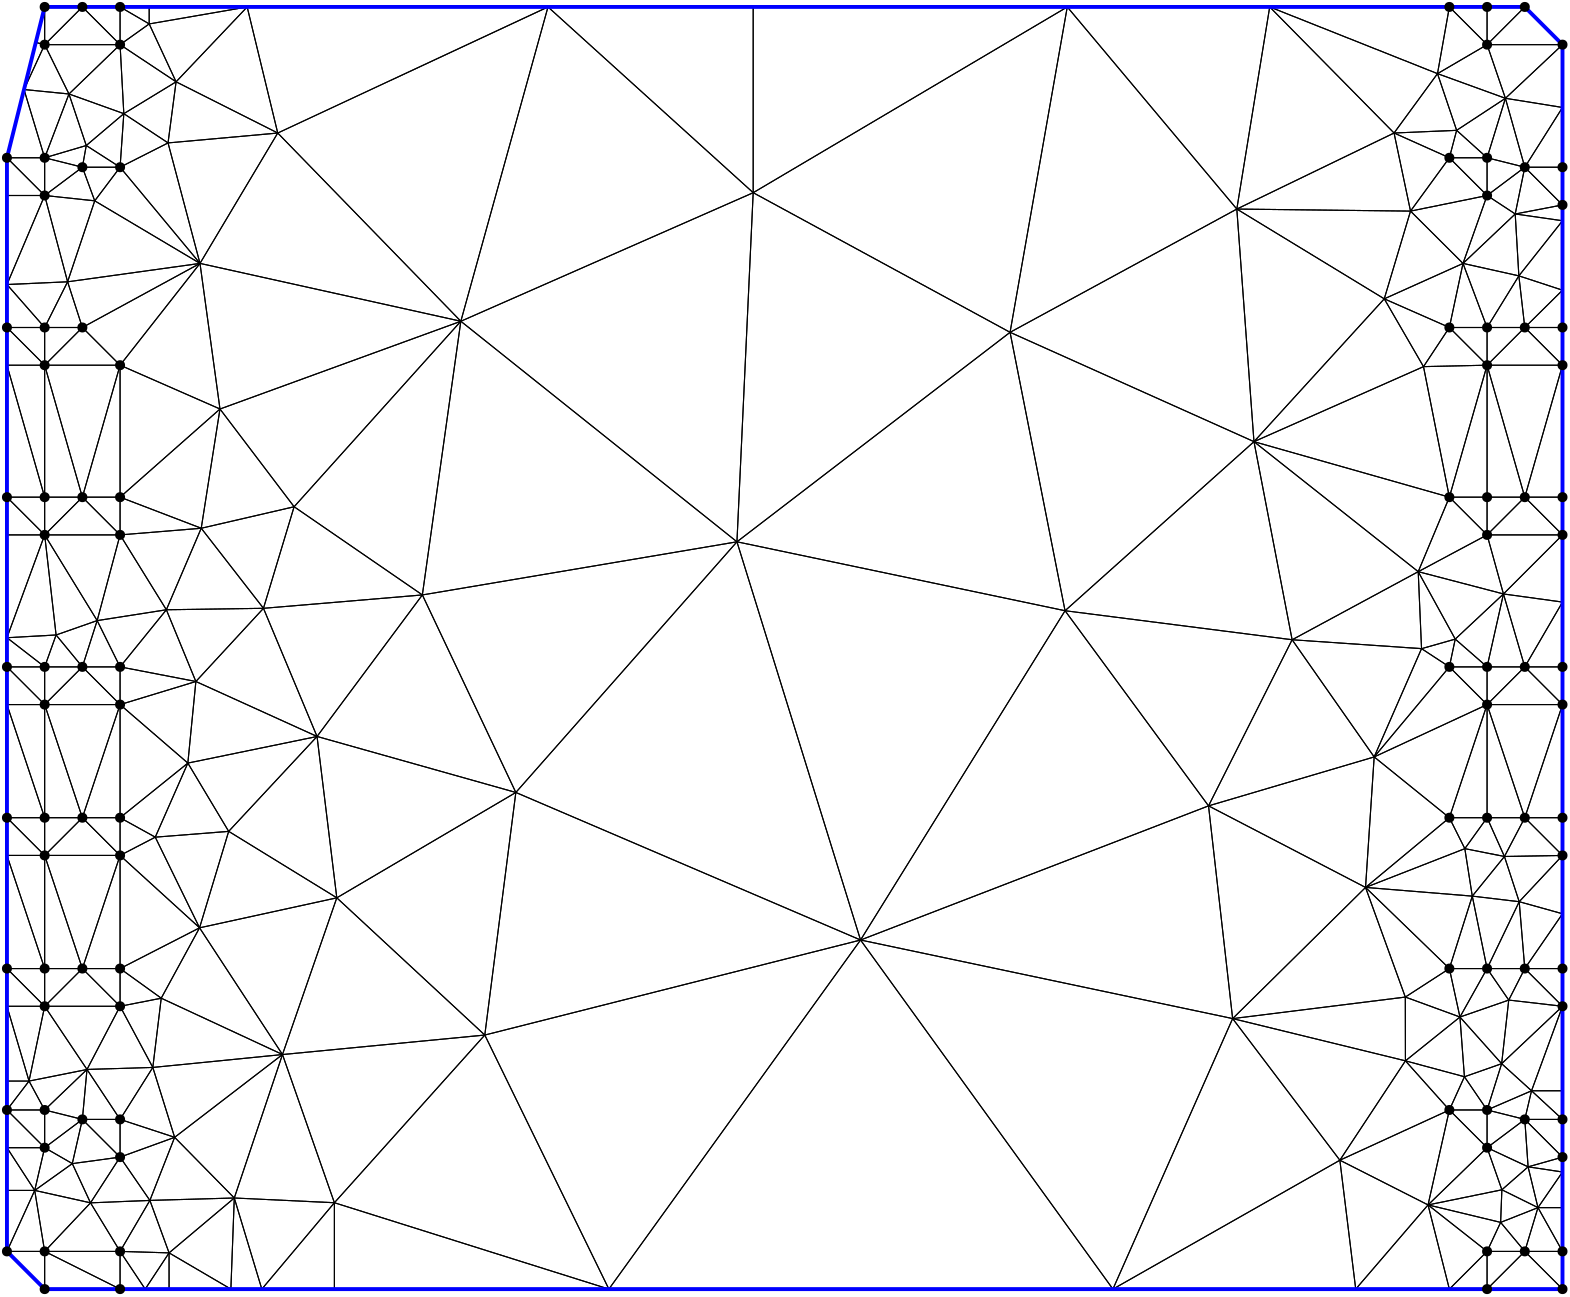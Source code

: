 <?xml version="1.0"?>
<!DOCTYPE ipe SYSTEM "ipe.dtd">
<ipe version="70218" creator="Ipe 7.2.24">
<info created="D:20221020151441" modified="D:20221020151441"/>
<ipestyle name="basic">
<symbol name="mark/disk(sx)" transformations="translations">
<path fill="sym-stroke">
0.6 0 0 0.6 0 0 e
</path>
</symbol>
<anglesize name="22.5 deg" value="22.5"/>
<anglesize name="30 deg" value="30"/>
<anglesize name="45 deg" value="45"/>
<anglesize name="60 deg" value="60"/>
<anglesize name="90 deg" value="90"/>
<arrowsize name="large" value="10"/>
<arrowsize name="small" value="5"/>
<arrowsize name="tiny" value="3"/>
<color name="blue" value="0 0 1"/>
<color name="gray" value="0.745"/>
<color name="green" value="0 1 0"/>
<color name="red" value="1 0 0"/>
<color name="pink" value="1 0.753 0.796"/>
<pen name="heavier" value="0.8"/>
<pen name="fat" value="1.4"/>
<pen name="ultrafat" value="2"/>
<gridsize name="16 pts (~6 mm)" value="16"/>
<gridsize name="32 pts (~12 mm)" value="32"/>
<gridsize name="4 pts" value="4"/>
<gridsize name="8 pts (~3 mm)" value="8"/>
<opacity name="10%" value="0.1"/>
<opacity name="25%" value="0.25"/>
<opacity name="50%" value="0.5"/>
<opacity name="75%" value="0.75"/>
<symbolsize name="large" value="5"/>
<symbolsize name="small" value="2"/>
<symbolsize name="tiny" value="1.1"/>
<textsize name="huge" value="\huge"/>
<textsize name="large" value="\large"/>
<textsize name="small" value="\small"/>
<textsize name="tiny" value="	iny"/>
<tiling name="falling" angle="-60" step="4" width="1"/>
<tiling name="rising" angle="30" step="4" width="1"/>
</ipestyle>
<page>
<layer name="hull"/>
<layer name="constraints"/>
<layer name="triangulation"/>
<layer name="obtuse"/>
<layer name="blub"/>
<layer name="problems"/>
<view layers="hull constraints triangulation obtuse blub" active="triangulation"/>
<path layer="triangulation" stroke="black">
134.748 412.861 m 
115.192 356.448 l 
</path>
<path layer="triangulation" stroke="black">
115.192 356.448 m 
188.024 363.461 l 
</path>
<path layer="triangulation" stroke="black">
188.024 363.461 m 
134.748 412.861 l 
</path>
<path layer="triangulation" stroke="black">
576 482.424 m 
562.424 496 l 
</path>
<path layer="triangulation" stroke="black">
562.424 496 m 
548.848 482.424 l 
</path>
<path layer="triangulation" stroke="black">
548.848 482.424 m 
576 482.424 l 
</path>
<path layer="triangulation" stroke="black">
56.7273 720 m 
43.1515 733.576 l 
</path>
<path layer="triangulation" stroke="black">
43.1515 733.576 m 
29.5758 720 l 
</path>
<path layer="triangulation" stroke="black">
29.5758 720 m 
56.7273 720 l 
</path>
<path layer="triangulation" stroke="black">
560.289 636.764 m 
548.848 618.182 l 
</path>
<path layer="triangulation" stroke="black">
548.848 618.182 m 
562.424 618.182 l 
</path>
<path layer="triangulation" stroke="black">
562.424 618.182 m 
560.289 636.764 l 
</path>
<path layer="triangulation" stroke="black">
548.848 543.515 m 
554.743 522.251 l 
</path>
<path layer="triangulation" stroke="black">
554.743 522.251 m 
576 543.515 l 
</path>
<path layer="triangulation" stroke="black">
576 543.515 m 
548.848 543.515 l 
</path>
<path layer="triangulation" stroke="black">
44.5534 683.692 m 
43.1515 675.879 l 
</path>
<path layer="triangulation" stroke="black">
43.1515 675.879 m 
56.7273 675.879 l 
</path>
<path layer="triangulation" stroke="black">
56.7273 675.879 m 
44.5534 683.692 l 
</path>
<path layer="triangulation" stroke="black">
29.5758 336.485 m 
16 336.485 l 
</path>
<path layer="triangulation" stroke="black">
16 336.485 m 
29.5758 322.909 l 
</path>
<path layer="triangulation" stroke="black">
29.5758 322.909 m 
29.5758 336.485 l 
</path>
<path layer="triangulation" stroke="black">
76.3692 326.639 m 
67.4583 303.929 l 
</path>
<path layer="triangulation" stroke="black">
67.4583 303.929 m 
97.8424 304.794 l 
</path>
<path layer="triangulation" stroke="black">
97.8424 304.794 m 
76.3692 326.639 l 
</path>
<path layer="triangulation" stroke="black">
29.5758 387.394 m 
29.5758 428.121 l 
</path>
<path layer="triangulation" stroke="black">
29.5758 428.121 m 
16 428.121 l 
</path>
<path layer="triangulation" stroke="black">
16 428.121 m 
29.5758 387.394 l 
</path>
<path layer="triangulation" stroke="black">
85.9429 545.908 m 
108.345 517.083 l 
</path>
<path layer="triangulation" stroke="black">
108.345 517.083 m 
119.378 553.648 l 
</path>
<path layer="triangulation" stroke="black">
119.378 553.648 m 
85.9429 545.908 l 
</path>
<path layer="triangulation" stroke="black">
29.5758 285.576 m 
16 285.576 l 
</path>
<path layer="triangulation" stroke="black">
16 285.576 m 
29.5758 272 l 
</path>
<path layer="triangulation" stroke="black">
29.5758 272 m 
29.5758 285.576 l 
</path>
<path layer="triangulation" stroke="black">
29.5758 557.091 m 
29.5758 604.606 l 
</path>
<path layer="triangulation" stroke="black">
29.5758 604.606 m 
16 604.606 l 
</path>
<path layer="triangulation" stroke="black">
16 604.606 m 
29.5758 557.091 l 
</path>
<path layer="triangulation" stroke="black">
56.7273 285.576 m 
29.5758 285.576 l 
</path>
<path layer="triangulation" stroke="black">
29.5758 285.576 m 
56.7273 272 l 
</path>
<path layer="triangulation" stroke="black">
56.7273 272 m 
56.7273 285.576 l 
</path>
<path layer="triangulation" stroke="black">
43.1515 557.091 m 
56.7273 604.606 l 
</path>
<path layer="triangulation" stroke="black">
56.7273 604.606 m 
29.5758 604.606 l 
</path>
<path layer="triangulation" stroke="black">
29.5758 604.606 m 
43.1515 557.091 l 
</path>
<path layer="triangulation" stroke="black">
397.718 733.576 m 
377.121 616.441 l 
</path>
<path layer="triangulation" stroke="black">
377.121 616.441 m 
458.753 660.815 l 
</path>
<path layer="triangulation" stroke="black">
458.753 660.815 m 
397.718 733.576 l 
</path>
<path layer="triangulation" stroke="black">
16 506.499 m 
33.693 507.485 l 
</path>
<path layer="triangulation" stroke="black">
33.693 507.485 m 
29.5758 543.515 l 
</path>
<path layer="triangulation" stroke="black">
29.5758 543.515 m 
16 506.499 l 
</path>
<path layer="triangulation" stroke="black">
554.743 522.251 m 
537.385 506.001 l 
</path>
<path layer="triangulation" stroke="black">
537.385 506.001 m 
548.848 496 l 
</path>
<path layer="triangulation" stroke="black">
548.848 496 m 
554.743 522.251 l 
</path>
<path layer="triangulation" stroke="black">
73.3886 516.561 m 
56.7273 496 l 
</path>
<path layer="triangulation" stroke="black">
56.7273 496 m 
84.0126 490.735 l 
</path>
<path layer="triangulation" stroke="black">
84.0126 490.735 m 
73.3886 516.561 l 
</path>
<path layer="triangulation" stroke="black">
548.848 482.424 m 
535.273 496 l 
</path>
<path layer="triangulation" stroke="black">
535.273 496 m 
508.201 463.581 l 
</path>
<path layer="triangulation" stroke="black">
508.201 463.581 m 
548.848 482.424 l 
</path>
<path layer="triangulation" stroke="black">
548.848 720 m 
548.848 733.576 l 
</path>
<path layer="triangulation" stroke="black">
548.848 733.576 m 
535.273 733.576 l 
</path>
<path layer="triangulation" stroke="black">
535.273 733.576 m 
548.848 720 l 
</path>
<path layer="triangulation" stroke="black">
43.1515 618.182 m 
29.5758 618.182 l 
</path>
<path layer="triangulation" stroke="black">
29.5758 618.182 m 
29.5758 604.606 l 
</path>
<path layer="triangulation" stroke="black">
29.5758 604.606 m 
43.1515 618.182 l 
</path>
<path layer="triangulation" stroke="black">
530.999 709.563 m 
537.889 689.158 l 
</path>
<path layer="triangulation" stroke="black">
537.889 689.158 m 
555.45 700.687 l 
</path>
<path layer="triangulation" stroke="black">
555.45 700.687 m 
530.999 709.563 l 
</path>
<path layer="triangulation" stroke="black">
548.848 679.273 m 
562.424 675.879 l 
</path>
<path layer="triangulation" stroke="black">
562.424 675.879 m 
555.45 700.687 l 
</path>
<path layer="triangulation" stroke="black">
555.45 700.687 m 
548.848 679.273 l 
</path>
<path layer="triangulation" stroke="black">
548.848 679.273 m 
548.848 665.697 l 
</path>
<path layer="triangulation" stroke="black">
548.848 665.697 m 
562.424 675.879 l 
</path>
<path layer="triangulation" stroke="black">
562.424 675.879 m 
548.848 679.273 l 
</path>
<path layer="triangulation" stroke="black">
548.848 720 m 
576 720 l 
</path>
<path layer="triangulation" stroke="black">
576 720 m 
562.424 733.576 l 
</path>
<path layer="triangulation" stroke="black">
562.424 733.576 m 
548.848 720 l 
</path>
<path layer="triangulation" stroke="black">
554.743 522.251 m 
524.057 530.274 l 
</path>
<path layer="triangulation" stroke="black">
524.057 530.274 m 
537.385 506.001 l 
</path>
<path layer="triangulation" stroke="black">
537.385 506.001 m 
554.743 522.251 l 
</path>
<path layer="triangulation" stroke="black">
377.121 616.441 m 
396.917 516.212 l 
</path>
<path layer="triangulation" stroke="black">
396.917 516.212 m 
464.928 577.08 l 
</path>
<path layer="triangulation" stroke="black">
464.928 577.08 m 
377.121 616.441 l 
</path>
<path layer="triangulation" stroke="black">
85.3406 402.064 m 
95.8234 436.785 l 
</path>
<path layer="triangulation" stroke="black">
95.8234 436.785 m 
69.3945 434.7 l 
</path>
<path layer="triangulation" stroke="black">
69.3945 434.7 m 
85.3406 402.064 l 
</path>
<path layer="triangulation" stroke="black">
540.837 430.563 m 
548.848 441.697 l 
</path>
<path layer="triangulation" stroke="black">
548.848 441.697 m 
535.273 441.697 l 
</path>
<path layer="triangulation" stroke="black">
535.273 441.697 m 
540.837 430.563 l 
</path>
<path layer="triangulation" stroke="black">
458.753 660.815 m 
511.831 628.497 l 
</path>
<path layer="triangulation" stroke="black">
511.831 628.497 m 
521.286 660.077 l 
</path>
<path layer="triangulation" stroke="black">
521.286 660.077 m 
458.753 660.815 l 
</path>
<path layer="triangulation" stroke="black">
95.8234 436.785 m 
134.748 412.861 l 
</path>
<path layer="triangulation" stroke="black">
134.748 412.861 m 
127.635 470.946 l 
</path>
<path layer="triangulation" stroke="black">
127.635 470.946 m 
95.8234 436.785 l 
</path>
<path layer="triangulation" stroke="black">
562.424 333.091 m 
548.848 336.485 l 
</path>
<path layer="triangulation" stroke="black">
548.848 336.485 m 
548.848 322.909 l 
</path>
<path layer="triangulation" stroke="black">
548.848 322.909 m 
562.424 333.091 l 
</path>
<path layer="triangulation" stroke="black">
508.201 463.581 m 
535.273 496 l 
</path>
<path layer="triangulation" stroke="black">
535.273 496 m 
525.254 502.559 l 
</path>
<path layer="triangulation" stroke="black">
525.254 502.559 m 
508.201 463.581 l 
</path>
<path layer="triangulation" stroke="black">
539.077 369.948 m 
535.273 387.394 l 
</path>
<path layer="triangulation" stroke="black">
535.273 387.394 m 
519.412 377.133 l 
</path>
<path layer="triangulation" stroke="black">
519.412 377.133 m 
539.077 369.948 l 
</path>
<path layer="triangulation" stroke="black">
548.848 322.909 m 
535.273 336.485 l 
</path>
<path layer="triangulation" stroke="black">
535.273 336.485 m 
527.594 302.306 l 
</path>
<path layer="triangulation" stroke="black">
527.594 302.306 m 
548.848 322.909 l 
</path>
<path layer="triangulation" stroke="black">
23.9511 346.894 m 
16 336.485 l 
</path>
<path layer="triangulation" stroke="black">
16 336.485 m 
29.5758 336.485 l 
</path>
<path layer="triangulation" stroke="black">
29.5758 336.485 m 
23.9511 346.894 l 
</path>
<path layer="triangulation" stroke="black">
25.9967 307.521 m 
29.5758 322.909 l 
</path>
<path layer="triangulation" stroke="black">
29.5758 322.909 m 
16 322.909 l 
</path>
<path layer="triangulation" stroke="black">
16 322.909 m 
25.9967 307.521 l 
</path>
<path layer="triangulation" stroke="black">
43.1515 333.091 m 
29.5758 336.485 l 
</path>
<path layer="triangulation" stroke="black">
29.5758 336.485 m 
29.5758 322.909 l 
</path>
<path layer="triangulation" stroke="black">
29.5758 322.909 m 
43.1515 333.091 l 
</path>
<path layer="triangulation" stroke="black">
56.7273 272 m 
29.5758 285.576 l 
</path>
<path layer="triangulation" stroke="black">
29.5758 285.576 m 
29.5758 272 l 
</path>
<path layer="triangulation" stroke="black">
29.5758 272 m 
56.7273 272 l 
</path>
<path layer="triangulation" stroke="black">
25.9967 307.521 m 
16 307.521 l 
</path>
<path layer="triangulation" stroke="black">
16 307.521 m 
16 285.576 l 
</path>
<path layer="triangulation" stroke="black">
16 285.576 m 
25.9967 307.521 l 
</path>
<path layer="triangulation" stroke="black">
39.5268 317.181 m 
43.1515 333.091 l 
</path>
<path layer="triangulation" stroke="black">
43.1515 333.091 m 
29.5758 322.909 l 
</path>
<path layer="triangulation" stroke="black">
29.5758 322.909 m 
39.5268 317.181 l 
</path>
<path layer="triangulation" stroke="black">
23.9511 346.894 m 
29.5758 373.818 l 
</path>
<path layer="triangulation" stroke="black">
29.5758 373.818 m 
16 373.818 l 
</path>
<path layer="triangulation" stroke="black">
16 373.818 m 
23.9511 346.894 l 
</path>
<path layer="triangulation" stroke="black">
46.0827 303.054 m 
67.4583 303.929 l 
</path>
<path layer="triangulation" stroke="black">
67.4583 303.929 m 
56.7273 319.515 l 
</path>
<path layer="triangulation" stroke="black">
56.7273 319.515 m 
46.0827 303.054 l 
</path>
<path layer="triangulation" stroke="black">
56.7273 333.091 m 
43.1515 333.091 l 
</path>
<path layer="triangulation" stroke="black">
43.1515 333.091 m 
56.7273 319.515 l 
</path>
<path layer="triangulation" stroke="black">
56.7273 319.515 m 
56.7273 333.091 l 
</path>
<path layer="triangulation" stroke="black">
133.881 303.089 m 
107.755 272 l 
</path>
<path layer="triangulation" stroke="black">
107.755 272 m 
133.881 272 l 
</path>
<path layer="triangulation" stroke="black">
133.881 272 m 
133.881 303.089 l 
</path>
<path layer="triangulation" stroke="black">
68.5126 351.8 m 
44.8174 351.077 l 
</path>
<path layer="triangulation" stroke="black">
44.8174 351.077 m 
56.7273 333.091 l 
</path>
<path layer="triangulation" stroke="black">
56.7273 333.091 m 
68.5126 351.8 l 
</path>
<path layer="triangulation" stroke="black">
43.1515 387.394 m 
29.5758 373.818 l 
</path>
<path layer="triangulation" stroke="black">
29.5758 373.818 m 
56.7273 373.818 l 
</path>
<path layer="triangulation" stroke="black">
56.7273 373.818 m 
43.1515 387.394 l 
</path>
<path layer="triangulation" stroke="black">
16 557.091 m 
29.5758 543.515 l 
</path>
<path layer="triangulation" stroke="black">
29.5758 543.515 m 
29.5758 557.091 l 
</path>
<path layer="triangulation" stroke="black">
29.5758 557.091 m 
16 557.091 l 
</path>
<path layer="triangulation" stroke="black">
44.8174 351.077 m 
29.5758 336.485 l 
</path>
<path layer="triangulation" stroke="black">
29.5758 336.485 m 
43.1515 333.091 l 
</path>
<path layer="triangulation" stroke="black">
43.1515 333.091 m 
44.8174 351.077 l 
</path>
<path layer="triangulation" stroke="black">
23.9511 346.894 m 
16 346.894 l 
</path>
<path layer="triangulation" stroke="black">
16 346.894 m 
16 336.485 l 
</path>
<path layer="triangulation" stroke="black">
16 336.485 m 
23.9511 346.894 l 
</path>
<path layer="triangulation" stroke="black">
56.7273 387.394 m 
43.1515 387.394 l 
</path>
<path layer="triangulation" stroke="black">
43.1515 387.394 m 
56.7273 373.818 l 
</path>
<path layer="triangulation" stroke="black">
56.7273 373.818 m 
56.7273 387.394 l 
</path>
<path layer="triangulation" stroke="black">
56.7273 428.121 m 
43.1515 441.697 l 
</path>
<path layer="triangulation" stroke="black">
43.1515 441.697 m 
29.5758 428.121 l 
</path>
<path layer="triangulation" stroke="black">
29.5758 428.121 m 
56.7273 428.121 l 
</path>
<path layer="triangulation" stroke="black">
68.5126 351.8 m 
71.5425 376.723 l 
</path>
<path layer="triangulation" stroke="black">
71.5425 376.723 m 
56.7273 373.818 l 
</path>
<path layer="triangulation" stroke="black">
56.7273 373.818 m 
68.5126 351.8 l 
</path>
<path layer="triangulation" stroke="black">
29.5758 482.424 m 
56.7273 482.424 l 
</path>
<path layer="triangulation" stroke="black">
56.7273 482.424 m 
43.1515 496 l 
</path>
<path layer="triangulation" stroke="black">
43.1515 496 m 
29.5758 482.424 l 
</path>
<path layer="triangulation" stroke="black">
43.1515 387.394 m 
56.7273 428.121 l 
</path>
<path layer="triangulation" stroke="black">
56.7273 428.121 m 
29.5758 428.121 l 
</path>
<path layer="triangulation" stroke="black">
29.5758 428.121 m 
43.1515 387.394 l 
</path>
<path layer="triangulation" stroke="black">
56.7273 441.697 m 
56.7273 482.424 l 
</path>
<path layer="triangulation" stroke="black">
56.7273 482.424 m 
43.1515 441.697 l 
</path>
<path layer="triangulation" stroke="black">
43.1515 441.697 m 
56.7273 441.697 l 
</path>
<path layer="triangulation" stroke="black">
508.201 463.581 m 
535.273 441.697 l 
</path>
<path layer="triangulation" stroke="black">
535.273 441.697 m 
548.848 482.424 l 
</path>
<path layer="triangulation" stroke="black">
548.848 482.424 m 
508.201 463.581 l 
</path>
<path layer="triangulation" stroke="black">
56.7273 441.697 m 
43.1515 441.697 l 
</path>
<path layer="triangulation" stroke="black">
43.1515 441.697 m 
56.7273 428.121 l 
</path>
<path layer="triangulation" stroke="black">
56.7273 428.121 m 
56.7273 441.697 l 
</path>
<path layer="triangulation" stroke="black">
43.1515 387.394 m 
29.5758 428.121 l 
</path>
<path layer="triangulation" stroke="black">
29.5758 428.121 m 
29.5758 387.394 l 
</path>
<path layer="triangulation" stroke="black">
29.5758 387.394 m 
43.1515 387.394 l 
</path>
<path layer="triangulation" stroke="black">
43.1515 441.697 m 
56.7273 482.424 l 
</path>
<path layer="triangulation" stroke="black">
56.7273 482.424 m 
29.5758 482.424 l 
</path>
<path layer="triangulation" stroke="black">
29.5758 482.424 m 
43.1515 441.697 l 
</path>
<path layer="triangulation" stroke="black">
29.5758 373.818 m 
29.5758 387.394 l 
</path>
<path layer="triangulation" stroke="black">
29.5758 387.394 m 
16 387.394 l 
</path>
<path layer="triangulation" stroke="black">
16 387.394 m 
29.5758 373.818 l 
</path>
<path layer="triangulation" stroke="black">
29.5758 373.818 m 
43.1515 387.394 l 
</path>
<path layer="triangulation" stroke="black">
43.1515 387.394 m 
29.5758 387.394 l 
</path>
<path layer="triangulation" stroke="black">
29.5758 387.394 m 
29.5758 373.818 l 
</path>
<path layer="triangulation" stroke="black">
29.5758 441.697 m 
16 441.697 l 
</path>
<path layer="triangulation" stroke="black">
16 441.697 m 
29.5758 428.121 l 
</path>
<path layer="triangulation" stroke="black">
29.5758 428.121 m 
29.5758 441.697 l 
</path>
<path layer="triangulation" stroke="black">
43.1515 441.697 m 
29.5758 441.697 l 
</path>
<path layer="triangulation" stroke="black">
29.5758 441.697 m 
29.5758 428.121 l 
</path>
<path layer="triangulation" stroke="black">
29.5758 428.121 m 
43.1515 441.697 l 
</path>
<path layer="triangulation" stroke="black">
16 428.121 m 
29.5758 428.121 l 
</path>
<path layer="triangulation" stroke="black">
29.5758 428.121 m 
16 441.697 l 
</path>
<path layer="triangulation" stroke="black">
16 441.697 m 
16 428.121 l 
</path>
<path layer="triangulation" stroke="black">
43.1515 557.091 m 
29.5758 557.091 l 
</path>
<path layer="triangulation" stroke="black">
29.5758 557.091 m 
29.5758 543.515 l 
</path>
<path layer="triangulation" stroke="black">
29.5758 543.515 m 
43.1515 557.091 l 
</path>
<path layer="triangulation" stroke="black">
56.7273 604.606 m 
43.1515 618.182 l 
</path>
<path layer="triangulation" stroke="black">
43.1515 618.182 m 
29.5758 604.606 l 
</path>
<path layer="triangulation" stroke="black">
29.5758 604.606 m 
56.7273 604.606 l 
</path>
<path layer="triangulation" stroke="black">
16 543.515 m 
29.5758 543.515 l 
</path>
<path layer="triangulation" stroke="black">
29.5758 543.515 m 
16 557.091 l 
</path>
<path layer="triangulation" stroke="black">
16 557.091 m 
16 543.515 l 
</path>
<path layer="triangulation" stroke="black">
16 482.424 m 
29.5758 441.697 l 
</path>
<path layer="triangulation" stroke="black">
29.5758 441.697 m 
29.5758 482.424 l 
</path>
<path layer="triangulation" stroke="black">
29.5758 482.424 m 
16 482.424 l 
</path>
<path layer="triangulation" stroke="black">
43.1515 441.697 m 
29.5758 482.424 l 
</path>
<path layer="triangulation" stroke="black">
29.5758 482.424 m 
29.5758 441.697 l 
</path>
<path layer="triangulation" stroke="black">
29.5758 441.697 m 
43.1515 441.697 l 
</path>
<path layer="triangulation" stroke="black">
56.7273 482.424 m 
56.7273 496 l 
</path>
<path layer="triangulation" stroke="black">
56.7273 496 m 
43.1515 496 l 
</path>
<path layer="triangulation" stroke="black">
43.1515 496 m 
56.7273 482.424 l 
</path>
<path layer="triangulation" stroke="black">
38.3279 702.242 m 
56.7273 720 l 
</path>
<path layer="triangulation" stroke="black">
56.7273 720 m 
29.5758 720 l 
</path>
<path layer="triangulation" stroke="black">
29.5758 720 m 
38.3279 702.242 l 
</path>
<path layer="triangulation" stroke="black">
22.1427 703.844 m 
16 679.273 l 
</path>
<path layer="triangulation" stroke="black">
16 679.273 m 
29.5758 679.273 l 
</path>
<path layer="triangulation" stroke="black">
29.5758 679.273 m 
22.1427 703.844 l 
</path>
<path layer="triangulation" stroke="black">
43.1515 675.879 m 
29.5758 679.273 l 
</path>
<path layer="triangulation" stroke="black">
29.5758 679.273 m 
29.5758 665.697 l 
</path>
<path layer="triangulation" stroke="black">
29.5758 665.697 m 
43.1515 675.879 l 
</path>
<path layer="triangulation" stroke="black">
43.1515 675.879 m 
44.5534 683.692 l 
</path>
<path layer="triangulation" stroke="black">
44.5534 683.692 m 
29.5758 679.273 l 
</path>
<path layer="triangulation" stroke="black">
29.5758 679.273 m 
43.1515 675.879 l 
</path>
<path layer="triangulation" stroke="black">
47.6014 663.774 m 
43.1515 675.879 l 
</path>
<path layer="triangulation" stroke="black">
43.1515 675.879 m 
29.5758 665.697 l 
</path>
<path layer="triangulation" stroke="black">
29.5758 665.697 m 
47.6014 663.774 l 
</path>
<path layer="triangulation" stroke="black">
29.5758 679.273 m 
16 679.273 l 
</path>
<path layer="triangulation" stroke="black">
16 679.273 m 
29.5758 665.697 l 
</path>
<path layer="triangulation" stroke="black">
29.5758 665.697 m 
29.5758 679.273 l 
</path>
<path layer="triangulation" stroke="black">
85.497 641.252 m 
47.6014 663.774 l 
</path>
<path layer="triangulation" stroke="black">
47.6014 663.774 m 
37.8357 634.629 l 
</path>
<path layer="triangulation" stroke="black">
37.8357 634.629 m 
85.497 641.252 l 
</path>
<path layer="triangulation" stroke="black">
56.7273 720 m 
56.7273 733.576 l 
</path>
<path layer="triangulation" stroke="black">
56.7273 733.576 m 
43.1515 733.576 l 
</path>
<path layer="triangulation" stroke="black">
43.1515 733.576 m 
56.7273 720 l 
</path>
<path layer="triangulation" stroke="black">
43.1515 733.576 m 
29.5758 733.576 l 
</path>
<path layer="triangulation" stroke="black">
29.5758 733.576 m 
29.5758 720 l 
</path>
<path layer="triangulation" stroke="black">
29.5758 720 m 
43.1515 733.576 l 
</path>
<path layer="triangulation" stroke="black">
22.1427 703.844 m 
38.3279 702.242 l 
</path>
<path layer="triangulation" stroke="black">
38.3279 702.242 m 
29.5758 720 l 
</path>
<path layer="triangulation" stroke="black">
29.5758 720 m 
22.1427 703.844 l 
</path>
<path layer="triangulation" stroke="black">
67.2055 727.464 m 
56.7273 733.576 l 
</path>
<path layer="triangulation" stroke="black">
56.7273 733.576 m 
56.7273 720 l 
</path>
<path layer="triangulation" stroke="black">
56.7273 720 m 
67.2055 727.464 l 
</path>
<path layer="triangulation" stroke="black">
29.5758 665.697 m 
37.8357 634.629 l 
</path>
<path layer="triangulation" stroke="black">
37.8357 634.629 m 
47.6014 663.774 l 
</path>
<path layer="triangulation" stroke="black">
47.6014 663.774 m 
29.5758 665.697 l 
</path>
<path layer="triangulation" stroke="black">
85.9429 545.908 m 
56.7273 557.091 l 
</path>
<path layer="triangulation" stroke="black">
56.7273 557.091 m 
56.7273 543.515 l 
</path>
<path layer="triangulation" stroke="black">
56.7273 543.515 m 
85.9429 545.908 l 
</path>
<path layer="triangulation" stroke="black">
37.8357 634.629 m 
29.5758 618.182 l 
</path>
<path layer="triangulation" stroke="black">
29.5758 618.182 m 
43.1515 618.182 l 
</path>
<path layer="triangulation" stroke="black">
43.1515 618.182 m 
37.8357 634.629 l 
</path>
<path layer="triangulation" stroke="black">
37.8357 634.629 m 
16 633.65 l 
</path>
<path layer="triangulation" stroke="black">
16 633.65 m 
29.5758 618.182 l 
</path>
<path layer="triangulation" stroke="black">
29.5758 618.182 m 
37.8357 634.629 l 
</path>
<path layer="triangulation" stroke="black">
43.1515 557.091 m 
29.5758 604.606 l 
</path>
<path layer="triangulation" stroke="black">
29.5758 604.606 m 
29.5758 557.091 l 
</path>
<path layer="triangulation" stroke="black">
29.5758 557.091 m 
43.1515 557.091 l 
</path>
<path layer="triangulation" stroke="black">
29.5758 618.182 m 
16 618.182 l 
</path>
<path layer="triangulation" stroke="black">
16 618.182 m 
29.5758 604.606 l 
</path>
<path layer="triangulation" stroke="black">
29.5758 604.606 m 
29.5758 618.182 l 
</path>
<path layer="triangulation" stroke="black">
48.4788 512.668 m 
33.693 507.485 l 
</path>
<path layer="triangulation" stroke="black">
33.693 507.485 m 
43.1515 496 l 
</path>
<path layer="triangulation" stroke="black">
43.1515 496 m 
48.4788 512.668 l 
</path>
<path layer="triangulation" stroke="black">
16 496 m 
29.5758 482.424 l 
</path>
<path layer="triangulation" stroke="black">
29.5758 482.424 m 
29.5758 496 l 
</path>
<path layer="triangulation" stroke="black">
29.5758 496 m 
16 496 l 
</path>
<path layer="triangulation" stroke="black">
56.7273 543.515 m 
43.1515 557.091 l 
</path>
<path layer="triangulation" stroke="black">
43.1515 557.091 m 
29.5758 543.515 l 
</path>
<path layer="triangulation" stroke="black">
29.5758 543.515 m 
56.7273 543.515 l 
</path>
<path layer="triangulation" stroke="black">
56.7273 557.091 m 
56.7273 604.606 l 
</path>
<path layer="triangulation" stroke="black">
56.7273 604.606 m 
43.1515 557.091 l 
</path>
<path layer="triangulation" stroke="black">
43.1515 557.091 m 
56.7273 557.091 l 
</path>
<path layer="triangulation" stroke="black">
33.693 507.485 m 
29.5758 496 l 
</path>
<path layer="triangulation" stroke="black">
29.5758 496 m 
43.1515 496 l 
</path>
<path layer="triangulation" stroke="black">
43.1515 496 m 
33.693 507.485 l 
</path>
<path layer="triangulation" stroke="black">
29.5758 496 m 
29.5758 482.424 l 
</path>
<path layer="triangulation" stroke="black">
29.5758 482.424 m 
43.1515 496 l 
</path>
<path layer="triangulation" stroke="black">
43.1515 496 m 
29.5758 496 l 
</path>
<path layer="triangulation" stroke="black">
562.424 557.091 m 
548.848 543.515 l 
</path>
<path layer="triangulation" stroke="black">
548.848 543.515 m 
576 543.515 l 
</path>
<path layer="triangulation" stroke="black">
576 543.515 m 
562.424 557.091 l 
</path>
<path layer="triangulation" stroke="black">
548.848 557.091 m 
535.273 557.091 l 
</path>
<path layer="triangulation" stroke="black">
535.273 557.091 m 
548.848 543.515 l 
</path>
<path layer="triangulation" stroke="black">
548.848 543.515 m 
548.848 557.091 l 
</path>
<path layer="triangulation" stroke="black">
43.1515 557.091 m 
56.7273 543.515 l 
</path>
<path layer="triangulation" stroke="black">
56.7273 543.515 m 
56.7273 557.091 l 
</path>
<path layer="triangulation" stroke="black">
56.7273 557.091 m 
43.1515 557.091 l 
</path>
<path layer="triangulation" stroke="black">
537.385 506.001 m 
535.273 496 l 
</path>
<path layer="triangulation" stroke="black">
535.273 496 m 
548.848 496 l 
</path>
<path layer="triangulation" stroke="black">
548.848 496 m 
537.385 506.001 l 
</path>
<path layer="triangulation" stroke="black">
562.424 557.091 m 
548.848 557.091 l 
</path>
<path layer="triangulation" stroke="black">
548.848 557.091 m 
548.848 543.515 l 
</path>
<path layer="triangulation" stroke="black">
548.848 543.515 m 
562.424 557.091 l 
</path>
<path layer="triangulation" stroke="black">
535.273 557.091 m 
524.057 530.274 l 
</path>
<path layer="triangulation" stroke="black">
524.057 530.274 m 
548.848 543.515 l 
</path>
<path layer="triangulation" stroke="black">
548.848 543.515 m 
535.273 557.091 l 
</path>
<path layer="triangulation" stroke="black">
548.848 604.606 m 
535.273 557.091 l 
</path>
<path layer="triangulation" stroke="black">
535.273 557.091 m 
548.848 557.091 l 
</path>
<path layer="triangulation" stroke="black">
548.848 557.091 m 
548.848 604.606 l 
</path>
<path layer="triangulation" stroke="black">
537.889 689.158 m 
535.273 679.273 l 
</path>
<path layer="triangulation" stroke="black">
535.273 679.273 m 
548.848 679.273 l 
</path>
<path layer="triangulation" stroke="black">
548.848 679.273 m 
537.889 689.158 l 
</path>
<path layer="triangulation" stroke="black">
521.286 660.077 m 
548.848 665.697 l 
</path>
<path layer="triangulation" stroke="black">
548.848 665.697 m 
535.273 679.273 l 
</path>
<path layer="triangulation" stroke="black">
535.273 679.273 m 
521.286 660.077 l 
</path>
<path layer="triangulation" stroke="black">
67.2055 727.464 m 
102.477 733.576 l 
</path>
<path layer="triangulation" stroke="black">
102.477 733.576 m 
67.2055 733.576 l 
</path>
<path layer="triangulation" stroke="black">
67.2055 733.576 m 
67.2055 727.464 l 
</path>
<path layer="triangulation" stroke="black">
537.889 689.158 m 
548.848 679.273 l 
</path>
<path layer="triangulation" stroke="black">
548.848 679.273 m 
555.45 700.687 l 
</path>
<path layer="triangulation" stroke="black">
555.45 700.687 m 
537.889 689.158 l 
</path>
<path layer="triangulation" stroke="black">
535.273 679.273 m 
548.848 665.697 l 
</path>
<path layer="triangulation" stroke="black">
548.848 665.697 m 
548.848 679.273 l 
</path>
<path layer="triangulation" stroke="black">
548.848 679.273 m 
535.273 679.273 l 
</path>
<path layer="triangulation" stroke="black">
540.181 641.243 m 
548.848 618.182 l 
</path>
<path layer="triangulation" stroke="black">
548.848 618.182 m 
560.289 636.764 l 
</path>
<path layer="triangulation" stroke="black">
560.289 636.764 m 
540.181 641.243 l 
</path>
<path layer="triangulation" stroke="black">
535.273 618.182 m 
525.96 604.09 l 
</path>
<path layer="triangulation" stroke="black">
525.96 604.09 m 
548.848 604.606 l 
</path>
<path layer="triangulation" stroke="black">
548.848 604.606 m 
535.273 618.182 l 
</path>
<path layer="triangulation" stroke="black">
562.424 557.091 m 
548.848 604.606 l 
</path>
<path layer="triangulation" stroke="black">
548.848 604.606 m 
548.848 557.091 l 
</path>
<path layer="triangulation" stroke="black">
548.848 557.091 m 
562.424 557.091 l 
</path>
<path layer="triangulation" stroke="black">
548.848 618.182 m 
535.273 618.182 l 
</path>
<path layer="triangulation" stroke="black">
535.273 618.182 m 
548.848 604.606 l 
</path>
<path layer="triangulation" stroke="black">
548.848 604.606 m 
548.848 618.182 l 
</path>
<path layer="triangulation" stroke="black">
562.424 675.879 m 
548.848 665.697 l 
</path>
<path layer="triangulation" stroke="black">
548.848 665.697 m 
558.977 659.047 l 
</path>
<path layer="triangulation" stroke="black">
558.977 659.047 m 
562.424 675.879 l 
</path>
<path layer="triangulation" stroke="black">
548.848 618.182 m 
548.848 604.606 l 
</path>
<path layer="triangulation" stroke="black">
548.848 604.606 m 
562.424 618.182 l 
</path>
<path layer="triangulation" stroke="black">
562.424 618.182 m 
548.848 618.182 l 
</path>
<path layer="triangulation" stroke="black">
548.848 720 m 
562.424 733.576 l 
</path>
<path layer="triangulation" stroke="black">
562.424 733.576 m 
548.848 733.576 l 
</path>
<path layer="triangulation" stroke="black">
548.848 733.576 m 
548.848 720 l 
</path>
<path layer="triangulation" stroke="black">
576 697.387 m 
562.424 675.879 l 
</path>
<path layer="triangulation" stroke="black">
562.424 675.879 m 
576 675.879 l 
</path>
<path layer="triangulation" stroke="black">
576 675.879 m 
576 697.387 l 
</path>
<path layer="triangulation" stroke="black">
576 656.605 m 
560.289 636.764 l 
</path>
<path layer="triangulation" stroke="black">
560.289 636.764 m 
576 631.608 l 
</path>
<path layer="triangulation" stroke="black">
576 631.608 m 
576 656.605 l 
</path>
<path layer="triangulation" stroke="black">
562.424 675.879 m 
576 662.303 l 
</path>
<path layer="triangulation" stroke="black">
576 662.303 m 
576 675.879 l 
</path>
<path layer="triangulation" stroke="black">
576 675.879 m 
562.424 675.879 l 
</path>
<path layer="triangulation" stroke="black">
562.424 618.182 m 
548.848 604.606 l 
</path>
<path layer="triangulation" stroke="black">
548.848 604.606 m 
576 604.606 l 
</path>
<path layer="triangulation" stroke="black">
576 604.606 m 
562.424 618.182 l 
</path>
<path layer="triangulation" stroke="black">
576 618.182 m 
562.424 618.182 l 
</path>
<path layer="triangulation" stroke="black">
562.424 618.182 m 
576 604.606 l 
</path>
<path layer="triangulation" stroke="black">
576 604.606 m 
576 618.182 l 
</path>
<path layer="triangulation" stroke="black">
576 557.091 m 
562.424 557.091 l 
</path>
<path layer="triangulation" stroke="black">
562.424 557.091 m 
576 543.515 l 
</path>
<path layer="triangulation" stroke="black">
576 543.515 m 
576 557.091 l 
</path>
<path layer="triangulation" stroke="black">
576 604.606 m 
548.848 604.606 l 
</path>
<path layer="triangulation" stroke="black">
548.848 604.606 m 
562.424 557.091 l 
</path>
<path layer="triangulation" stroke="black">
562.424 557.091 m 
576 604.606 l 
</path>
<path layer="triangulation" stroke="black">
576 604.606 m 
562.424 557.091 l 
</path>
<path layer="triangulation" stroke="black">
562.424 557.091 m 
576 557.091 l 
</path>
<path layer="triangulation" stroke="black">
576 557.091 m 
576 604.606 l 
</path>
<path layer="triangulation" stroke="black">
562.424 387.394 m 
576 373.818 l 
</path>
<path layer="triangulation" stroke="black">
576 373.818 m 
576 387.394 l 
</path>
<path layer="triangulation" stroke="black">
576 387.394 m 
562.424 387.394 l 
</path>
<path layer="triangulation" stroke="black">
562.424 496 m 
576 482.424 l 
</path>
<path layer="triangulation" stroke="black">
576 482.424 m 
576 496 l 
</path>
<path layer="triangulation" stroke="black">
576 496 m 
562.424 496 l 
</path>
<path layer="triangulation" stroke="black">
562.424 496 m 
548.848 496 l 
</path>
<path layer="triangulation" stroke="black">
548.848 496 m 
548.848 482.424 l 
</path>
<path layer="triangulation" stroke="black">
548.848 482.424 m 
562.424 496 l 
</path>
<path layer="triangulation" stroke="black">
562.424 441.697 m 
576 428.121 l 
</path>
<path layer="triangulation" stroke="black">
576 428.121 m 
576 441.697 l 
</path>
<path layer="triangulation" stroke="black">
576 441.697 m 
562.424 441.697 l 
</path>
<path layer="triangulation" stroke="black">
576 482.424 m 
562.424 441.697 l 
</path>
<path layer="triangulation" stroke="black">
562.424 441.697 m 
576 441.697 l 
</path>
<path layer="triangulation" stroke="black">
576 441.697 m 
576 482.424 l 
</path>
<path layer="triangulation" stroke="black">
548.848 482.424 m 
535.273 441.697 l 
</path>
<path layer="triangulation" stroke="black">
535.273 441.697 m 
548.848 441.697 l 
</path>
<path layer="triangulation" stroke="black">
548.848 441.697 m 
548.848 482.424 l 
</path>
<path layer="triangulation" stroke="black">
576 482.424 m 
548.848 482.424 l 
</path>
<path layer="triangulation" stroke="black">
548.848 482.424 m 
562.424 441.697 l 
</path>
<path layer="triangulation" stroke="black">
562.424 441.697 m 
576 482.424 l 
</path>
<path layer="triangulation" stroke="black">
548.848 496 m 
535.273 496 l 
</path>
<path layer="triangulation" stroke="black">
535.273 496 m 
548.848 482.424 l 
</path>
<path layer="triangulation" stroke="black">
548.848 482.424 m 
548.848 496 l 
</path>
<path layer="triangulation" stroke="black">
548.848 387.394 m 
560.413 411.461 l 
</path>
<path layer="triangulation" stroke="black">
560.413 411.461 m 
543.522 413.469 l 
</path>
<path layer="triangulation" stroke="black">
543.522 413.469 m 
548.848 387.394 l 
</path>
<path layer="triangulation" stroke="black">
548.848 441.697 m 
562.424 441.697 l 
</path>
<path layer="triangulation" stroke="black">
562.424 441.697 m 
548.848 482.424 l 
</path>
<path layer="triangulation" stroke="black">
548.848 482.424 m 
548.848 441.697 l 
</path>
<path layer="triangulation" stroke="black">
505.092 416.599 m 
535.273 387.394 l 
</path>
<path layer="triangulation" stroke="black">
535.273 387.394 m 
543.522 413.469 l 
</path>
<path layer="triangulation" stroke="black">
543.522 413.469 m 
505.092 416.599 l 
</path>
<path layer="triangulation" stroke="black">
564.85 343.394 m 
548.848 336.485 l 
</path>
<path layer="triangulation" stroke="black">
548.848 336.485 m 
562.424 333.091 l 
</path>
<path layer="triangulation" stroke="black">
562.424 333.091 m 
564.85 343.394 l 
</path>
<path layer="triangulation" stroke="black">
543.522 413.469 m 
560.413 411.461 l 
</path>
<path layer="triangulation" stroke="black">
560.413 411.461 m 
555.096 427.738 l 
</path>
<path layer="triangulation" stroke="black">
555.096 427.738 m 
543.522 413.469 l 
</path>
<path layer="triangulation" stroke="black">
555.096 427.738 m 
576 428.121 l 
</path>
<path layer="triangulation" stroke="black">
576 428.121 m 
562.424 441.697 l 
</path>
<path layer="triangulation" stroke="black">
562.424 441.697 m 
555.096 427.738 l 
</path>
<path layer="triangulation" stroke="black">
576 407.118 m 
562.424 387.394 l 
</path>
<path layer="triangulation" stroke="black">
562.424 387.394 m 
576 387.394 l 
</path>
<path layer="triangulation" stroke="black">
576 387.394 m 
576 407.118 l 
</path>
<path layer="triangulation" stroke="black">
548.848 387.394 m 
556.644 376.048 l 
</path>
<path layer="triangulation" stroke="black">
556.644 376.048 m 
562.424 387.394 l 
</path>
<path layer="triangulation" stroke="black">
562.424 387.394 m 
548.848 387.394 l 
</path>
<path layer="triangulation" stroke="black">
576 373.818 m 
556.644 376.048 l 
</path>
<path layer="triangulation" stroke="black">
556.644 376.048 m 
554.092 353.152 l 
</path>
<path layer="triangulation" stroke="black">
554.092 353.152 m 
576 373.818 l 
</path>
<path layer="triangulation" stroke="black">
539.077 369.948 m 
548.848 387.394 l 
</path>
<path layer="triangulation" stroke="black">
548.848 387.394 m 
535.273 387.394 l 
</path>
<path layer="triangulation" stroke="black">
535.273 387.394 m 
539.077 369.948 l 
</path>
<path layer="triangulation" stroke="black">
43.1515 387.394 m 
56.7273 387.394 l 
</path>
<path layer="triangulation" stroke="black">
56.7273 387.394 m 
56.7273 428.121 l 
</path>
<path layer="triangulation" stroke="black">
56.7273 428.121 m 
43.1515 387.394 l 
</path>
<path layer="triangulation" stroke="black">
74.3647 285.04 m 
96.616 272 l 
</path>
<path layer="triangulation" stroke="black">
96.616 272 m 
97.8424 304.794 l 
</path>
<path layer="triangulation" stroke="black">
97.8424 304.794 m 
74.3647 285.04 l 
</path>
<path layer="triangulation" stroke="black">
65.7688 272 m 
56.7273 285.576 l 
</path>
<path layer="triangulation" stroke="black">
56.7273 285.576 m 
56.7273 272 l 
</path>
<path layer="triangulation" stroke="black">
56.7273 272 m 
65.7688 272 l 
</path>
<path layer="triangulation" stroke="black">
97.8424 304.794 m 
107.755 272 l 
</path>
<path layer="triangulation" stroke="black">
107.755 272 m 
133.881 303.089 l 
</path>
<path layer="triangulation" stroke="black">
133.881 303.089 m 
97.8424 304.794 l 
</path>
<path layer="triangulation" stroke="black">
562.424 285.576 m 
548.848 285.576 l 
</path>
<path layer="triangulation" stroke="black">
548.848 285.576 m 
548.848 272 l 
</path>
<path layer="triangulation" stroke="black">
548.848 272 m 
562.424 285.576 l 
</path>
<path layer="triangulation" stroke="black">
562.424 285.576 m 
548.848 272 l 
</path>
<path layer="triangulation" stroke="black">
548.848 272 m 
576 272 l 
</path>
<path layer="triangulation" stroke="black">
576 272 m 
562.424 285.576 l 
</path>
<path layer="triangulation" stroke="black">
548.848 285.576 m 
553.727 296.017 l 
</path>
<path layer="triangulation" stroke="black">
553.727 296.017 m 
527.594 302.306 l 
</path>
<path layer="triangulation" stroke="black">
527.594 302.306 m 
548.848 285.576 l 
</path>
<path layer="triangulation" stroke="black">
567.167 301.332 m 
576 301.332 l 
</path>
<path layer="triangulation" stroke="black">
576 301.332 m 
576 314.15 l 
</path>
<path layer="triangulation" stroke="black">
576 314.15 m 
567.167 301.332 l 
</path>
<path layer="triangulation" stroke="black">
548.848 336.485 m 
535.273 336.485 l 
</path>
<path layer="triangulation" stroke="black">
535.273 336.485 m 
548.848 322.909 l 
</path>
<path layer="triangulation" stroke="black">
548.848 322.909 m 
548.848 336.485 l 
</path>
<path layer="triangulation" stroke="black">
563.612 316.017 m 
562.424 333.091 l 
</path>
<path layer="triangulation" stroke="black">
562.424 333.091 m 
548.848 322.909 l 
</path>
<path layer="triangulation" stroke="black">
548.848 322.909 m 
563.612 316.017 l 
</path>
<path layer="triangulation" stroke="black">
564.85 343.394 m 
576 373.818 l 
</path>
<path layer="triangulation" stroke="black">
576 373.818 m 
554.092 353.152 l 
</path>
<path layer="triangulation" stroke="black">
554.092 353.152 m 
564.85 343.394 l 
</path>
<path layer="triangulation" stroke="black">
576 333.091 m 
562.424 333.091 l 
</path>
<path layer="triangulation" stroke="black">
562.424 333.091 m 
576 319.515 l 
</path>
<path layer="triangulation" stroke="black">
576 319.515 m 
576 333.091 l 
</path>
<path layer="triangulation" stroke="black">
576 285.576 m 
562.424 285.576 l 
</path>
<path layer="triangulation" stroke="black">
562.424 285.576 m 
576 272 l 
</path>
<path layer="triangulation" stroke="black">
576 272 m 
576 285.576 l 
</path>
<path layer="triangulation" stroke="black">
554.172 307.754 m 
548.848 322.909 l 
</path>
<path layer="triangulation" stroke="black">
548.848 322.909 m 
527.594 302.306 l 
</path>
<path layer="triangulation" stroke="black">
527.594 302.306 m 
554.172 307.754 l 
</path>
<path layer="triangulation" stroke="black">
576 301.332 m 
567.167 301.332 l 
</path>
<path layer="triangulation" stroke="black">
567.167 301.332 m 
576 285.576 l 
</path>
<path layer="triangulation" stroke="black">
576 285.576 m 
576 301.332 l 
</path>
<path layer="triangulation" stroke="black">
97.8424 304.794 m 
67.4583 303.929 l 
</path>
<path layer="triangulation" stroke="black">
67.4583 303.929 m 
74.3647 285.04 l 
</path>
<path layer="triangulation" stroke="black">
74.3647 285.04 m 
97.8424 304.794 l 
</path>
<path layer="triangulation" stroke="black">
46.0827 303.054 m 
39.5268 317.181 l 
</path>
<path layer="triangulation" stroke="black">
39.5268 317.181 m 
25.9967 307.521 l 
</path>
<path layer="triangulation" stroke="black">
25.9967 307.521 m 
46.0827 303.054 l 
</path>
<path layer="triangulation" stroke="black">
56.7273 319.515 m 
43.1515 333.091 l 
</path>
<path layer="triangulation" stroke="black">
43.1515 333.091 m 
39.5268 317.181 l 
</path>
<path layer="triangulation" stroke="black">
39.5268 317.181 m 
56.7273 319.515 l 
</path>
<path layer="triangulation" stroke="black">
26.3815 720.799 m 
22.1427 703.844 l 
</path>
<path layer="triangulation" stroke="black">
22.1427 703.844 m 
29.5758 720 l 
</path>
<path layer="triangulation" stroke="black">
29.5758 720 m 
26.3815 720.799 l 
</path>
<path layer="triangulation" stroke="black">
58.0745 695.157 m 
73.9932 684.627 l 
</path>
<path layer="triangulation" stroke="black">
73.9932 684.627 m 
76.8861 706.622 l 
</path>
<path layer="triangulation" stroke="black">
76.8861 706.622 m 
58.0745 695.157 l 
</path>
<path layer="triangulation" stroke="black">
210.778 733.576 m 
179.399 620.424 l 
</path>
<path layer="triangulation" stroke="black">
179.399 620.424 m 
284.649 666.704 l 
</path>
<path layer="triangulation" stroke="black">
284.649 666.704 m 
210.778 733.576 l 
</path>
<path layer="triangulation" stroke="black">
113.484 688.186 m 
85.497 641.252 l 
</path>
<path layer="triangulation" stroke="black">
85.497 641.252 m 
179.399 620.424 l 
</path>
<path layer="triangulation" stroke="black">
179.399 620.424 m 
113.484 688.186 l 
</path>
<path layer="triangulation" stroke="black">
81.1251 461.366 m 
56.7273 482.424 l 
</path>
<path layer="triangulation" stroke="black">
56.7273 482.424 m 
56.7273 441.697 l 
</path>
<path layer="triangulation" stroke="black">
56.7273 441.697 m 
81.1251 461.366 l 
</path>
<path layer="triangulation" stroke="black">
134.748 412.861 m 
188.024 363.461 l 
</path>
<path layer="triangulation" stroke="black">
188.024 363.461 m 
199.202 450.788 l 
</path>
<path layer="triangulation" stroke="black">
199.202 450.788 m 
134.748 412.861 l 
</path>
<path layer="triangulation" stroke="black">
56.7273 285.576 m 
74.3647 285.04 l 
</path>
<path layer="triangulation" stroke="black">
74.3647 285.04 m 
67.4583 303.929 l 
</path>
<path layer="triangulation" stroke="black">
67.4583 303.929 m 
56.7273 285.576 l 
</path>
<path layer="triangulation" stroke="black">
56.7273 285.576 m 
65.7688 272 l 
</path>
<path layer="triangulation" stroke="black">
65.7688 272 m 
74.3647 285.04 l 
</path>
<path layer="triangulation" stroke="black">
74.3647 285.04 m 
56.7273 285.576 l 
</path>
<path layer="triangulation" stroke="black">
74.3647 272 m 
96.616 272 l 
</path>
<path layer="triangulation" stroke="black">
96.616 272 m 
74.3647 285.04 l 
</path>
<path layer="triangulation" stroke="black">
74.3647 285.04 m 
74.3647 272 l 
</path>
<path layer="triangulation" stroke="black">
56.7273 387.394 m 
85.3406 402.064 l 
</path>
<path layer="triangulation" stroke="black">
85.3406 402.064 m 
56.7273 428.121 l 
</path>
<path layer="triangulation" stroke="black">
56.7273 428.121 m 
56.7273 387.394 l 
</path>
<path layer="triangulation" stroke="black">
56.7273 387.394 m 
56.7273 373.818 l 
</path>
<path layer="triangulation" stroke="black">
56.7273 373.818 m 
71.5425 376.723 l 
</path>
<path layer="triangulation" stroke="black">
71.5425 376.723 m 
56.7273 387.394 l 
</path>
<path layer="triangulation" stroke="black">
39.5268 317.181 m 
46.0827 303.054 l 
</path>
<path layer="triangulation" stroke="black">
46.0827 303.054 m 
56.7273 319.515 l 
</path>
<path layer="triangulation" stroke="black">
56.7273 319.515 m 
39.5268 317.181 l 
</path>
<path layer="triangulation" stroke="black">
97.8424 304.794 m 
96.616 272 l 
</path>
<path layer="triangulation" stroke="black">
96.616 272 m 
107.755 272 l 
</path>
<path layer="triangulation" stroke="black">
107.755 272 m 
97.8424 304.794 l 
</path>
<path layer="triangulation" stroke="black">
29.5758 285.576 m 
25.9967 307.521 l 
</path>
<path layer="triangulation" stroke="black">
25.9967 307.521 m 
16 285.576 l 
</path>
<path layer="triangulation" stroke="black">
16 285.576 m 
29.5758 285.576 l 
</path>
<path layer="triangulation" stroke="black">
56.7273 604.606 m 
85.497 641.252 l 
</path>
<path layer="triangulation" stroke="black">
85.497 641.252 m 
43.1515 618.182 l 
</path>
<path layer="triangulation" stroke="black">
43.1515 618.182 m 
56.7273 604.606 l 
</path>
<path layer="triangulation" stroke="black">
29.5758 665.697 m 
16 633.65 l 
</path>
<path layer="triangulation" stroke="black">
16 633.65 m 
37.8357 634.629 l 
</path>
<path layer="triangulation" stroke="black">
37.8357 634.629 m 
29.5758 665.697 l 
</path>
<path layer="triangulation" stroke="black">
29.5758 679.273 m 
38.3279 702.242 l 
</path>
<path layer="triangulation" stroke="black">
38.3279 702.242 m 
22.1427 703.844 l 
</path>
<path layer="triangulation" stroke="black">
22.1427 703.844 m 
29.5758 679.273 l 
</path>
<path layer="triangulation" stroke="black">
44.5534 683.692 m 
56.7273 675.879 l 
</path>
<path layer="triangulation" stroke="black">
56.7273 675.879 m 
58.0745 695.157 l 
</path>
<path layer="triangulation" stroke="black">
58.0745 695.157 m 
44.5534 683.692 l 
</path>
<path layer="triangulation" stroke="black">
29.5758 733.576 m 
26.3815 720.799 l 
</path>
<path layer="triangulation" stroke="black">
26.3815 720.799 m 
29.5758 720 l 
</path>
<path layer="triangulation" stroke="black">
29.5758 720 m 
29.5758 733.576 l 
</path>
<path layer="triangulation" stroke="black">
58.0745 695.157 m 
76.8861 706.622 l 
</path>
<path layer="triangulation" stroke="black">
76.8861 706.622 m 
56.7273 720 l 
</path>
<path layer="triangulation" stroke="black">
56.7273 720 m 
58.0745 695.157 l 
</path>
<path layer="triangulation" stroke="black">
85.9429 545.908 m 
73.3886 516.561 l 
</path>
<path layer="triangulation" stroke="black">
73.3886 516.561 m 
108.345 517.083 l 
</path>
<path layer="triangulation" stroke="black">
108.345 517.083 m 
85.9429 545.908 l 
</path>
<path layer="triangulation" stroke="black">
56.7273 496 m 
56.7273 482.424 l 
</path>
<path layer="triangulation" stroke="black">
56.7273 482.424 m 
84.0126 490.735 l 
</path>
<path layer="triangulation" stroke="black">
84.0126 490.735 m 
56.7273 496 l 
</path>
<path layer="triangulation" stroke="black">
85.3406 402.064 m 
134.748 412.861 l 
</path>
<path layer="triangulation" stroke="black">
134.748 412.861 m 
95.8234 436.785 l 
</path>
<path layer="triangulation" stroke="black">
95.8234 436.785 m 
85.3406 402.064 l 
</path>
<path layer="triangulation" stroke="black">
73.3886 516.561 m 
85.9429 545.908 l 
</path>
<path layer="triangulation" stroke="black">
85.9429 545.908 m 
56.7273 543.515 l 
</path>
<path layer="triangulation" stroke="black">
56.7273 543.515 m 
73.3886 516.561 l 
</path>
<path layer="triangulation" stroke="black">
464.928 577.08 m 
525.96 604.09 l 
</path>
<path layer="triangulation" stroke="black">
525.96 604.09 m 
511.831 628.497 l 
</path>
<path layer="triangulation" stroke="black">
511.831 628.497 m 
464.928 577.08 l 
</path>
<path layer="triangulation" stroke="black">
540.181 641.243 m 
560.289 636.764 l 
</path>
<path layer="triangulation" stroke="black">
560.289 636.764 m 
558.977 659.047 l 
</path>
<path layer="triangulation" stroke="black">
558.977 659.047 m 
540.181 641.243 l 
</path>
<path layer="triangulation" stroke="black">
210.778 733.576 m 
113.484 688.186 l 
</path>
<path layer="triangulation" stroke="black">
113.484 688.186 m 
179.399 620.424 l 
</path>
<path layer="triangulation" stroke="black">
179.399 620.424 m 
210.778 733.576 l 
</path>
<path layer="triangulation" stroke="black">
179.399 620.424 m 
165.548 521.9 l 
</path>
<path layer="triangulation" stroke="black">
165.548 521.9 m 
278.801 541.028 l 
</path>
<path layer="triangulation" stroke="black">
278.801 541.028 m 
179.399 620.424 l 
</path>
<path layer="triangulation" stroke="black">
284.649 666.704 m 
377.121 616.441 l 
</path>
<path layer="triangulation" stroke="black">
377.121 616.441 m 
397.718 733.576 l 
</path>
<path layer="triangulation" stroke="black">
397.718 733.576 m 
284.649 666.704 l 
</path>
<path layer="triangulation" stroke="black">
515.355 688.194 m 
530.999 709.563 l 
</path>
<path layer="triangulation" stroke="black">
530.999 709.563 m 
470.594 733.576 l 
</path>
<path layer="triangulation" stroke="black">
470.594 733.576 m 
515.355 688.194 l 
</path>
<path layer="triangulation" stroke="black">
562.424 675.879 m 
558.977 659.047 l 
</path>
<path layer="triangulation" stroke="black">
558.977 659.047 m 
576 662.303 l 
</path>
<path layer="triangulation" stroke="black">
576 662.303 m 
562.424 675.879 l 
</path>
<path layer="triangulation" stroke="black">
548.848 604.606 m 
525.96 604.09 l 
</path>
<path layer="triangulation" stroke="black">
525.96 604.09 m 
535.273 557.091 l 
</path>
<path layer="triangulation" stroke="black">
535.273 557.091 m 
548.848 604.606 l 
</path>
<path layer="triangulation" stroke="black">
535.273 618.182 m 
511.831 628.497 l 
</path>
<path layer="triangulation" stroke="black">
511.831 628.497 m 
525.96 604.09 l 
</path>
<path layer="triangulation" stroke="black">
525.96 604.09 m 
535.273 618.182 l 
</path>
<path layer="triangulation" stroke="black">
519.412 377.133 m 
519.453 354.174 l 
</path>
<path layer="triangulation" stroke="black">
519.453 354.174 m 
539.077 369.948 l 
</path>
<path layer="triangulation" stroke="black">
539.077 369.948 m 
519.412 377.133 l 
</path>
<path layer="triangulation" stroke="black">
535.273 336.485 m 
548.848 336.485 l 
</path>
<path layer="triangulation" stroke="black">
548.848 336.485 m 
540.693 348.443 l 
</path>
<path layer="triangulation" stroke="black">
540.693 348.443 m 
535.273 336.485 l 
</path>
<path layer="triangulation" stroke="black">
576 319.515 m 
562.424 333.091 l 
</path>
<path layer="triangulation" stroke="black">
562.424 333.091 m 
563.612 316.017 l 
</path>
<path layer="triangulation" stroke="black">
563.612 316.017 m 
576 319.515 l 
</path>
<path layer="triangulation" stroke="black">
567.167 301.332 m 
563.612 316.017 l 
</path>
<path layer="triangulation" stroke="black">
563.612 316.017 m 
554.172 307.754 l 
</path>
<path layer="triangulation" stroke="black">
554.172 307.754 m 
567.167 301.332 l 
</path>
<path layer="triangulation" stroke="black">
576 314.15 m 
576 319.515 l 
</path>
<path layer="triangulation" stroke="black">
576 319.515 m 
563.612 316.017 l 
</path>
<path layer="triangulation" stroke="black">
563.612 316.017 m 
576 314.15 l 
</path>
<path layer="triangulation" stroke="black">
553.727 296.017 m 
554.172 307.754 l 
</path>
<path layer="triangulation" stroke="black">
554.172 307.754 m 
527.594 302.306 l 
</path>
<path layer="triangulation" stroke="black">
527.594 302.306 m 
553.727 296.017 l 
</path>
<path layer="triangulation" stroke="black">
563.612 316.017 m 
548.848 322.909 l 
</path>
<path layer="triangulation" stroke="black">
548.848 322.909 m 
554.172 307.754 l 
</path>
<path layer="triangulation" stroke="black">
554.172 307.754 m 
563.612 316.017 l 
</path>
<path layer="triangulation" stroke="black">
548.848 285.576 m 
527.594 302.306 l 
</path>
<path layer="triangulation" stroke="black">
527.594 302.306 m 
535.273 272 l 
</path>
<path layer="triangulation" stroke="black">
535.273 272 m 
548.848 285.576 l 
</path>
<path layer="triangulation" stroke="black">
323.297 397.671 m 
396.917 516.212 l 
</path>
<path layer="triangulation" stroke="black">
396.917 516.212 m 
278.801 541.028 l 
</path>
<path layer="triangulation" stroke="black">
278.801 541.028 m 
323.297 397.671 l 
</path>
<path layer="triangulation" stroke="black">
548.848 285.576 m 
535.273 272 l 
</path>
<path layer="triangulation" stroke="black">
535.273 272 m 
548.848 272 l 
</path>
<path layer="triangulation" stroke="black">
548.848 272 m 
548.848 285.576 l 
</path>
<path layer="triangulation" stroke="black">
576 314.15 m 
563.612 316.017 l 
</path>
<path layer="triangulation" stroke="black">
563.612 316.017 m 
567.167 301.332 l 
</path>
<path layer="triangulation" stroke="black">
567.167 301.332 m 
576 314.15 l 
</path>
<path layer="triangulation" stroke="black">
25.9967 307.521 m 
16 322.909 l 
</path>
<path layer="triangulation" stroke="black">
16 322.909 m 
16 307.521 l 
</path>
<path layer="triangulation" stroke="black">
16 307.521 m 
25.9967 307.521 l 
</path>
<path layer="triangulation" stroke="black">
29.5758 322.909 m 
16 336.485 l 
</path>
<path layer="triangulation" stroke="black">
16 336.485 m 
16 322.909 l 
</path>
<path layer="triangulation" stroke="black">
16 322.909 m 
29.5758 322.909 l 
</path>
<path layer="triangulation" stroke="black">
16 373.818 m 
16 346.894 l 
</path>
<path layer="triangulation" stroke="black">
16 346.894 m 
23.9511 346.894 l 
</path>
<path layer="triangulation" stroke="black">
23.9511 346.894 m 
16 373.818 l 
</path>
<path layer="triangulation" stroke="black">
56.7273 333.091 m 
44.8174 351.077 l 
</path>
<path layer="triangulation" stroke="black">
44.8174 351.077 m 
43.1515 333.091 l 
</path>
<path layer="triangulation" stroke="black">
43.1515 333.091 m 
56.7273 333.091 l 
</path>
<path layer="triangulation" stroke="black">
56.7273 373.818 m 
29.5758 373.818 l 
</path>
<path layer="triangulation" stroke="black">
29.5758 373.818 m 
44.8174 351.077 l 
</path>
<path layer="triangulation" stroke="black">
44.8174 351.077 m 
56.7273 373.818 l 
</path>
<path layer="triangulation" stroke="black">
44.8174 351.077 m 
23.9511 346.894 l 
</path>
<path layer="triangulation" stroke="black">
23.9511 346.894 m 
29.5758 336.485 l 
</path>
<path layer="triangulation" stroke="black">
29.5758 336.485 m 
44.8174 351.077 l 
</path>
<path layer="triangulation" stroke="black">
44.8174 351.077 m 
29.5758 373.818 l 
</path>
<path layer="triangulation" stroke="black">
29.5758 373.818 m 
23.9511 346.894 l 
</path>
<path layer="triangulation" stroke="black">
23.9511 346.894 m 
44.8174 351.077 l 
</path>
<path layer="triangulation" stroke="black">
46.0827 303.054 m 
25.9967 307.521 l 
</path>
<path layer="triangulation" stroke="black">
25.9967 307.521 m 
29.5758 285.576 l 
</path>
<path layer="triangulation" stroke="black">
29.5758 285.576 m 
46.0827 303.054 l 
</path>
<path layer="triangulation" stroke="black">
39.5268 317.181 m 
29.5758 322.909 l 
</path>
<path layer="triangulation" stroke="black">
29.5758 322.909 m 
25.9967 307.521 l 
</path>
<path layer="triangulation" stroke="black">
25.9967 307.521 m 
39.5268 317.181 l 
</path>
<path layer="triangulation" stroke="black">
56.7273 285.576 m 
46.0827 303.054 l 
</path>
<path layer="triangulation" stroke="black">
46.0827 303.054 m 
29.5758 285.576 l 
</path>
<path layer="triangulation" stroke="black">
29.5758 285.576 m 
56.7273 285.576 l 
</path>
<path layer="triangulation" stroke="black">
56.7273 285.576 m 
67.4583 303.929 l 
</path>
<path layer="triangulation" stroke="black">
67.4583 303.929 m 
46.0827 303.054 l 
</path>
<path layer="triangulation" stroke="black">
46.0827 303.054 m 
56.7273 285.576 l 
</path>
<path layer="triangulation" stroke="black">
65.7688 272 m 
74.3647 272 l 
</path>
<path layer="triangulation" stroke="black">
74.3647 272 m 
74.3647 285.04 l 
</path>
<path layer="triangulation" stroke="black">
74.3647 285.04 m 
65.7688 272 l 
</path>
<path layer="triangulation" stroke="black">
527.594 302.306 m 
495.85 318.398 l 
</path>
<path layer="triangulation" stroke="black">
495.85 318.398 m 
501.561 272 l 
</path>
<path layer="triangulation" stroke="black">
501.561 272 m 
527.594 302.306 l 
</path>
<path layer="triangulation" stroke="black">
323.297 397.671 m 
448.567 445.965 l 
</path>
<path layer="triangulation" stroke="black">
448.567 445.965 m 
396.917 516.212 l 
</path>
<path layer="triangulation" stroke="black">
396.917 516.212 m 
323.297 397.671 l 
</path>
<path layer="triangulation" stroke="black">
71.5425 376.723 m 
68.5126 351.8 l 
</path>
<path layer="triangulation" stroke="black">
68.5126 351.8 m 
115.192 356.448 l 
</path>
<path layer="triangulation" stroke="black">
115.192 356.448 m 
71.5425 376.723 l 
</path>
<path layer="triangulation" stroke="black">
501.561 272 m 
535.273 272 l 
</path>
<path layer="triangulation" stroke="black">
535.273 272 m 
527.594 302.306 l 
</path>
<path layer="triangulation" stroke="black">
527.594 302.306 m 
501.561 272 l 
</path>
<path layer="triangulation" stroke="black">
115.192 356.448 m 
76.3692 326.639 l 
</path>
<path layer="triangulation" stroke="black">
76.3692 326.639 m 
97.8424 304.794 l 
</path>
<path layer="triangulation" stroke="black">
97.8424 304.794 m 
115.192 356.448 l 
</path>
<path layer="triangulation" stroke="black">
76.3692 326.639 m 
56.7273 319.515 l 
</path>
<path layer="triangulation" stroke="black">
56.7273 319.515 m 
67.4583 303.929 l 
</path>
<path layer="triangulation" stroke="black">
67.4583 303.929 m 
76.3692 326.639 l 
</path>
<path layer="triangulation" stroke="black">
56.7273 319.515 m 
76.3692 326.639 l 
</path>
<path layer="triangulation" stroke="black">
76.3692 326.639 m 
56.7273 333.091 l 
</path>
<path layer="triangulation" stroke="black">
56.7273 333.091 m 
56.7273 319.515 l 
</path>
<path layer="triangulation" stroke="black">
97.8424 304.794 m 
133.881 303.089 l 
</path>
<path layer="triangulation" stroke="black">
133.881 303.089 m 
115.192 356.448 l 
</path>
<path layer="triangulation" stroke="black">
115.192 356.448 m 
97.8424 304.794 l 
</path>
<path layer="triangulation" stroke="black">
71.5425 376.723 m 
115.192 356.448 l 
</path>
<path layer="triangulation" stroke="black">
115.192 356.448 m 
85.3406 402.064 l 
</path>
<path layer="triangulation" stroke="black">
85.3406 402.064 m 
71.5425 376.723 l 
</path>
<path layer="triangulation" stroke="black">
278.801 541.028 m 
396.917 516.212 l 
</path>
<path layer="triangulation" stroke="black">
396.917 516.212 m 
377.121 616.441 l 
</path>
<path layer="triangulation" stroke="black">
377.121 616.441 m 
278.801 541.028 l 
</path>
<path layer="triangulation" stroke="black">
133.881 303.089 m 
188.024 363.461 l 
</path>
<path layer="triangulation" stroke="black">
188.024 363.461 m 
115.192 356.448 l 
</path>
<path layer="triangulation" stroke="black">
115.192 356.448 m 
133.881 303.089 l 
</path>
<path layer="triangulation" stroke="black">
133.881 303.089 m 
133.881 272 l 
</path>
<path layer="triangulation" stroke="black">
133.881 272 m 
232.694 272 l 
</path>
<path layer="triangulation" stroke="black">
232.694 272 m 
133.881 303.089 l 
</path>
<path layer="triangulation" stroke="black">
84.0126 490.735 m 
81.1251 461.366 l 
</path>
<path layer="triangulation" stroke="black">
81.1251 461.366 m 
127.635 470.946 l 
</path>
<path layer="triangulation" stroke="black">
127.635 470.946 m 
84.0126 490.735 l 
</path>
<path layer="triangulation" stroke="black">
188.024 363.461 m 
323.297 397.671 l 
</path>
<path layer="triangulation" stroke="black">
323.297 397.671 m 
199.202 450.788 l 
</path>
<path layer="triangulation" stroke="black">
199.202 450.788 m 
188.024 363.461 l 
</path>
<path layer="triangulation" stroke="black">
127.635 470.946 m 
134.748 412.861 l 
</path>
<path layer="triangulation" stroke="black">
134.748 412.861 m 
199.202 450.788 l 
</path>
<path layer="triangulation" stroke="black">
199.202 450.788 m 
127.635 470.946 l 
</path>
<path layer="triangulation" stroke="black">
85.3406 402.064 m 
115.192 356.448 l 
</path>
<path layer="triangulation" stroke="black">
115.192 356.448 m 
134.748 412.861 l 
</path>
<path layer="triangulation" stroke="black">
134.748 412.861 m 
85.3406 402.064 l 
</path>
<path layer="triangulation" stroke="black">
81.1251 461.366 m 
95.8234 436.785 l 
</path>
<path layer="triangulation" stroke="black">
95.8234 436.785 m 
127.635 470.946 l 
</path>
<path layer="triangulation" stroke="black">
127.635 470.946 m 
81.1251 461.366 l 
</path>
<path layer="triangulation" stroke="black">
69.3945 434.7 m 
56.7273 428.121 l 
</path>
<path layer="triangulation" stroke="black">
56.7273 428.121 m 
85.3406 402.064 l 
</path>
<path layer="triangulation" stroke="black">
85.3406 402.064 m 
69.3945 434.7 l 
</path>
<path layer="triangulation" stroke="black">
56.7273 482.424 m 
81.1251 461.366 l 
</path>
<path layer="triangulation" stroke="black">
81.1251 461.366 m 
84.0126 490.735 l 
</path>
<path layer="triangulation" stroke="black">
84.0126 490.735 m 
56.7273 482.424 l 
</path>
<path layer="triangulation" stroke="black">
56.7273 441.697 m 
69.3945 434.7 l 
</path>
<path layer="triangulation" stroke="black">
69.3945 434.7 m 
81.1251 461.366 l 
</path>
<path layer="triangulation" stroke="black">
81.1251 461.366 m 
56.7273 441.697 l 
</path>
<path layer="triangulation" stroke="black">
81.1251 461.366 m 
69.3945 434.7 l 
</path>
<path layer="triangulation" stroke="black">
69.3945 434.7 m 
95.8234 436.785 l 
</path>
<path layer="triangulation" stroke="black">
95.8234 436.785 m 
81.1251 461.366 l 
</path>
<path layer="triangulation" stroke="black">
56.7273 441.697 m 
56.7273 428.121 l 
</path>
<path layer="triangulation" stroke="black">
56.7273 428.121 m 
69.3945 434.7 l 
</path>
<path layer="triangulation" stroke="black">
69.3945 434.7 m 
56.7273 441.697 l 
</path>
<path layer="triangulation" stroke="black">
56.7273 387.394 m 
71.5425 376.723 l 
</path>
<path layer="triangulation" stroke="black">
71.5425 376.723 m 
85.3406 402.064 l 
</path>
<path layer="triangulation" stroke="black">
85.3406 402.064 m 
56.7273 387.394 l 
</path>
<path layer="triangulation" stroke="black">
56.7273 373.818 m 
44.8174 351.077 l 
</path>
<path layer="triangulation" stroke="black">
44.8174 351.077 m 
68.5126 351.8 l 
</path>
<path layer="triangulation" stroke="black">
68.5126 351.8 m 
56.7273 373.818 l 
</path>
<path layer="triangulation" stroke="black">
76.3692 326.639 m 
68.5126 351.8 l 
</path>
<path layer="triangulation" stroke="black">
68.5126 351.8 m 
56.7273 333.091 l 
</path>
<path layer="triangulation" stroke="black">
56.7273 333.091 m 
76.3692 326.639 l 
</path>
<path layer="triangulation" stroke="black">
76.3692 326.639 m 
115.192 356.448 l 
</path>
<path layer="triangulation" stroke="black">
115.192 356.448 m 
68.5126 351.8 l 
</path>
<path layer="triangulation" stroke="black">
68.5126 351.8 m 
76.3692 326.639 l 
</path>
<path layer="triangulation" stroke="black">
16 387.394 m 
16 373.818 l 
</path>
<path layer="triangulation" stroke="black">
16 373.818 m 
29.5758 373.818 l 
</path>
<path layer="triangulation" stroke="black">
29.5758 373.818 m 
16 387.394 l 
</path>
<path layer="triangulation" stroke="black">
16 387.394 m 
29.5758 387.394 l 
</path>
<path layer="triangulation" stroke="black">
29.5758 387.394 m 
16 428.121 l 
</path>
<path layer="triangulation" stroke="black">
16 428.121 m 
16 387.394 l 
</path>
<path layer="triangulation" stroke="black">
16 496 m 
29.5758 496 l 
</path>
<path layer="triangulation" stroke="black">
29.5758 496 m 
16 506.499 l 
</path>
<path layer="triangulation" stroke="black">
16 506.499 m 
16 496 l 
</path>
<path layer="triangulation" stroke="black">
29.5758 441.697 m 
16 482.424 l 
</path>
<path layer="triangulation" stroke="black">
16 482.424 m 
16 441.697 l 
</path>
<path layer="triangulation" stroke="black">
16 441.697 m 
29.5758 441.697 l 
</path>
<path layer="triangulation" stroke="black">
29.5758 482.424 m 
16 496 l 
</path>
<path layer="triangulation" stroke="black">
16 496 m 
16 482.424 l 
</path>
<path layer="triangulation" stroke="black">
16 482.424 m 
29.5758 482.424 l 
</path>
<path layer="triangulation" stroke="black">
29.5758 543.515 m 
48.4788 512.668 l 
</path>
<path layer="triangulation" stroke="black">
48.4788 512.668 m 
56.7273 543.515 l 
</path>
<path layer="triangulation" stroke="black">
56.7273 543.515 m 
29.5758 543.515 l 
</path>
<path layer="triangulation" stroke="black">
43.1515 496 m 
56.7273 496 l 
</path>
<path layer="triangulation" stroke="black">
56.7273 496 m 
48.4788 512.668 l 
</path>
<path layer="triangulation" stroke="black">
48.4788 512.668 m 
43.1515 496 l 
</path>
<path layer="triangulation" stroke="black">
29.5758 543.515 m 
33.693 507.485 l 
</path>
<path layer="triangulation" stroke="black">
33.693 507.485 m 
48.4788 512.668 l 
</path>
<path layer="triangulation" stroke="black">
48.4788 512.668 m 
29.5758 543.515 l 
</path>
<path layer="triangulation" stroke="black">
16 506.499 m 
29.5758 496 l 
</path>
<path layer="triangulation" stroke="black">
29.5758 496 m 
33.693 507.485 l 
</path>
<path layer="triangulation" stroke="black">
33.693 507.485 m 
16 506.499 l 
</path>
<path layer="triangulation" stroke="black">
16 506.499 m 
29.5758 543.515 l 
</path>
<path layer="triangulation" stroke="black">
29.5758 543.515 m 
16 543.515 l 
</path>
<path layer="triangulation" stroke="black">
16 543.515 m 
16 506.499 l 
</path>
<path layer="triangulation" stroke="black">
29.5758 557.091 m 
16 604.606 l 
</path>
<path layer="triangulation" stroke="black">
16 604.606 m 
16 557.091 l 
</path>
<path layer="triangulation" stroke="black">
16 557.091 m 
29.5758 557.091 l 
</path>
<path layer="triangulation" stroke="black">
29.5758 604.606 m 
16 618.182 l 
</path>
<path layer="triangulation" stroke="black">
16 618.182 m 
16 604.606 l 
</path>
<path layer="triangulation" stroke="black">
16 604.606 m 
29.5758 604.606 l 
</path>
<path layer="triangulation" stroke="black">
29.5758 618.182 m 
16 633.65 l 
</path>
<path layer="triangulation" stroke="black">
16 633.65 m 
16 618.182 l 
</path>
<path layer="triangulation" stroke="black">
16 618.182 m 
29.5758 618.182 l 
</path>
<path layer="triangulation" stroke="black">
29.5758 665.697 m 
16 665.697 l 
</path>
<path layer="triangulation" stroke="black">
16 665.697 m 
16 633.65 l 
</path>
<path layer="triangulation" stroke="black">
16 633.65 m 
29.5758 665.697 l 
</path>
<path layer="triangulation" stroke="black">
29.5758 665.697 m 
16 679.273 l 
</path>
<path layer="triangulation" stroke="black">
16 679.273 m 
16 665.697 l 
</path>
<path layer="triangulation" stroke="black">
16 665.697 m 
29.5758 665.697 l 
</path>
<path layer="triangulation" stroke="black">
38.3279 702.242 m 
58.0745 695.157 l 
</path>
<path layer="triangulation" stroke="black">
58.0745 695.157 m 
56.7273 720 l 
</path>
<path layer="triangulation" stroke="black">
56.7273 720 m 
38.3279 702.242 l 
</path>
<path layer="triangulation" stroke="black">
56.7273 675.879 m 
73.9932 684.627 l 
</path>
<path layer="triangulation" stroke="black">
73.9932 684.627 m 
58.0745 695.157 l 
</path>
<path layer="triangulation" stroke="black">
58.0745 695.157 m 
56.7273 675.879 l 
</path>
<path layer="triangulation" stroke="black">
38.3279 702.242 m 
44.5534 683.692 l 
</path>
<path layer="triangulation" stroke="black">
44.5534 683.692 m 
58.0745 695.157 l 
</path>
<path layer="triangulation" stroke="black">
58.0745 695.157 m 
38.3279 702.242 l 
</path>
<path layer="triangulation" stroke="black">
38.3279 702.242 m 
29.5758 679.273 l 
</path>
<path layer="triangulation" stroke="black">
29.5758 679.273 m 
44.5534 683.692 l 
</path>
<path layer="triangulation" stroke="black">
44.5534 683.692 m 
38.3279 702.242 l 
</path>
<path layer="triangulation" stroke="black">
43.1515 618.182 m 
85.497 641.252 l 
</path>
<path layer="triangulation" stroke="black">
85.497 641.252 m 
37.8357 634.629 l 
</path>
<path layer="triangulation" stroke="black">
37.8357 634.629 m 
43.1515 618.182 l 
</path>
<path layer="triangulation" stroke="black">
56.7273 675.879 m 
43.1515 675.879 l 
</path>
<path layer="triangulation" stroke="black">
43.1515 675.879 m 
47.6014 663.774 l 
</path>
<path layer="triangulation" stroke="black">
47.6014 663.774 m 
56.7273 675.879 l 
</path>
<path layer="triangulation" stroke="black">
47.6014 663.774 m 
85.497 641.252 l 
</path>
<path layer="triangulation" stroke="black">
85.497 641.252 m 
56.7273 675.879 l 
</path>
<path layer="triangulation" stroke="black">
56.7273 675.879 m 
47.6014 663.774 l 
</path>
<path layer="triangulation" stroke="black">
165.548 521.9 m 
119.378 553.648 l 
</path>
<path layer="triangulation" stroke="black">
119.378 553.648 m 
108.345 517.083 l 
</path>
<path layer="triangulation" stroke="black">
108.345 517.083 m 
165.548 521.9 l 
</path>
<path layer="triangulation" stroke="black">
67.2055 727.464 m 
76.8861 706.622 l 
</path>
<path layer="triangulation" stroke="black">
76.8861 706.622 m 
102.477 733.576 l 
</path>
<path layer="triangulation" stroke="black">
102.477 733.576 m 
67.2055 727.464 l 
</path>
<path layer="triangulation" stroke="black">
73.9932 684.627 m 
113.484 688.186 l 
</path>
<path layer="triangulation" stroke="black">
113.484 688.186 m 
76.8861 706.622 l 
</path>
<path layer="triangulation" stroke="black">
76.8861 706.622 m 
73.9932 684.627 l 
</path>
<path layer="triangulation" stroke="black">
56.7273 733.576 m 
67.2055 727.464 l 
</path>
<path layer="triangulation" stroke="black">
67.2055 727.464 m 
67.2055 733.576 l 
</path>
<path layer="triangulation" stroke="black">
67.2055 733.576 m 
56.7273 733.576 l 
</path>
<path layer="triangulation" stroke="black">
56.7273 720 m 
76.8861 706.622 l 
</path>
<path layer="triangulation" stroke="black">
76.8861 706.622 m 
67.2055 727.464 l 
</path>
<path layer="triangulation" stroke="black">
67.2055 727.464 m 
56.7273 720 l 
</path>
<path layer="triangulation" stroke="black">
76.8861 706.622 m 
113.484 688.186 l 
</path>
<path layer="triangulation" stroke="black">
113.484 688.186 m 
102.477 733.576 l 
</path>
<path layer="triangulation" stroke="black">
102.477 733.576 m 
76.8861 706.622 l 
</path>
<path layer="triangulation" stroke="black">
73.9932 684.627 m 
56.7273 675.879 l 
</path>
<path layer="triangulation" stroke="black">
56.7273 675.879 m 
85.497 641.252 l 
</path>
<path layer="triangulation" stroke="black">
85.497 641.252 m 
73.9932 684.627 l 
</path>
<path layer="triangulation" stroke="black">
73.9932 684.627 m 
85.497 641.252 l 
</path>
<path layer="triangulation" stroke="black">
85.497 641.252 m 
113.484 688.186 l 
</path>
<path layer="triangulation" stroke="black">
113.484 688.186 m 
73.9932 684.627 l 
</path>
<path layer="triangulation" stroke="black">
92.6918 588.834 m 
56.7273 557.091 l 
</path>
<path layer="triangulation" stroke="black">
56.7273 557.091 m 
85.9429 545.908 l 
</path>
<path layer="triangulation" stroke="black">
85.9429 545.908 m 
92.6918 588.834 l 
</path>
<path layer="triangulation" stroke="black">
284.649 733.576 m 
210.778 733.576 l 
</path>
<path layer="triangulation" stroke="black">
210.778 733.576 m 
284.649 666.704 l 
</path>
<path layer="triangulation" stroke="black">
284.649 666.704 m 
284.649 733.576 l 
</path>
<path layer="triangulation" stroke="black">
165.548 521.9 m 
108.345 517.083 l 
</path>
<path layer="triangulation" stroke="black">
108.345 517.083 m 
127.635 470.946 l 
</path>
<path layer="triangulation" stroke="black">
127.635 470.946 m 
165.548 521.9 l 
</path>
<path layer="triangulation" stroke="black">
85.497 641.252 m 
92.6918 588.834 l 
</path>
<path layer="triangulation" stroke="black">
92.6918 588.834 m 
179.399 620.424 l 
</path>
<path layer="triangulation" stroke="black">
179.399 620.424 m 
85.497 641.252 l 
</path>
<path layer="triangulation" stroke="black">
92.6918 588.834 m 
56.7273 604.606 l 
</path>
<path layer="triangulation" stroke="black">
56.7273 604.606 m 
56.7273 557.091 l 
</path>
<path layer="triangulation" stroke="black">
56.7273 557.091 m 
92.6918 588.834 l 
</path>
<path layer="triangulation" stroke="black">
179.399 620.424 m 
92.6918 588.834 l 
</path>
<path layer="triangulation" stroke="black">
92.6918 588.834 m 
119.378 553.648 l 
</path>
<path layer="triangulation" stroke="black">
119.378 553.648 m 
179.399 620.424 l 
</path>
<path layer="triangulation" stroke="black">
85.497 641.252 m 
56.7273 604.606 l 
</path>
<path layer="triangulation" stroke="black">
56.7273 604.606 m 
92.6918 588.834 l 
</path>
<path layer="triangulation" stroke="black">
92.6918 588.834 m 
85.497 641.252 l 
</path>
<path layer="triangulation" stroke="black">
92.6918 588.834 m 
85.9429 545.908 l 
</path>
<path layer="triangulation" stroke="black">
85.9429 545.908 m 
119.378 553.648 l 
</path>
<path layer="triangulation" stroke="black">
119.378 553.648 m 
92.6918 588.834 l 
</path>
<path layer="triangulation" stroke="black">
56.7273 543.515 m 
48.4788 512.668 l 
</path>
<path layer="triangulation" stroke="black">
48.4788 512.668 m 
73.3886 516.561 l 
</path>
<path layer="triangulation" stroke="black">
73.3886 516.561 m 
56.7273 543.515 l 
</path>
<path layer="triangulation" stroke="black">
56.7273 496 m 
73.3886 516.561 l 
</path>
<path layer="triangulation" stroke="black">
73.3886 516.561 m 
48.4788 512.668 l 
</path>
<path layer="triangulation" stroke="black">
48.4788 512.668 m 
56.7273 496 l 
</path>
<path layer="triangulation" stroke="black">
84.0126 490.735 m 
108.345 517.083 l 
</path>
<path layer="triangulation" stroke="black">
108.345 517.083 m 
73.3886 516.561 l 
</path>
<path layer="triangulation" stroke="black">
73.3886 516.561 m 
84.0126 490.735 l 
</path>
<path layer="triangulation" stroke="black">
165.548 521.9 m 
127.635 470.946 l 
</path>
<path layer="triangulation" stroke="black">
127.635 470.946 m 
199.202 450.788 l 
</path>
<path layer="triangulation" stroke="black">
199.202 450.788 m 
165.548 521.9 l 
</path>
<path layer="triangulation" stroke="black">
108.345 517.083 m 
84.0126 490.735 l 
</path>
<path layer="triangulation" stroke="black">
84.0126 490.735 m 
127.635 470.946 l 
</path>
<path layer="triangulation" stroke="black">
127.635 470.946 m 
108.345 517.083 l 
</path>
<path layer="triangulation" stroke="black">
323.297 397.671 m 
278.801 541.028 l 
</path>
<path layer="triangulation" stroke="black">
278.801 541.028 m 
199.202 450.788 l 
</path>
<path layer="triangulation" stroke="black">
199.202 450.788 m 
323.297 397.671 l 
</path>
<path layer="triangulation" stroke="black">
179.399 620.424 m 
119.378 553.648 l 
</path>
<path layer="triangulation" stroke="black">
119.378 553.648 m 
165.548 521.9 l 
</path>
<path layer="triangulation" stroke="black">
165.548 521.9 m 
179.399 620.424 l 
</path>
<path layer="triangulation" stroke="black">
525.96 604.09 m 
464.928 577.08 l 
</path>
<path layer="triangulation" stroke="black">
464.928 577.08 m 
535.273 557.091 l 
</path>
<path layer="triangulation" stroke="black">
535.273 557.091 m 
525.96 604.09 l 
</path>
<path layer="triangulation" stroke="black">
478.663 505.765 m 
448.567 445.965 l 
</path>
<path layer="triangulation" stroke="black">
448.567 445.965 m 
508.201 463.581 l 
</path>
<path layer="triangulation" stroke="black">
508.201 463.581 m 
478.663 505.765 l 
</path>
<path layer="triangulation" stroke="black">
537.385 506.001 m 
525.254 502.559 l 
</path>
<path layer="triangulation" stroke="black">
525.254 502.559 m 
535.273 496 l 
</path>
<path layer="triangulation" stroke="black">
535.273 496 m 
537.385 506.001 l 
</path>
<path layer="triangulation" stroke="black">
478.663 505.765 m 
508.201 463.581 l 
</path>
<path layer="triangulation" stroke="black">
508.201 463.581 m 
525.254 502.559 l 
</path>
<path layer="triangulation" stroke="black">
525.254 502.559 m 
478.663 505.765 l 
</path>
<path layer="triangulation" stroke="black">
464.928 577.08 m 
524.057 530.274 l 
</path>
<path layer="triangulation" stroke="black">
524.057 530.274 m 
535.273 557.091 l 
</path>
<path layer="triangulation" stroke="black">
535.273 557.091 m 
464.928 577.08 l 
</path>
<path layer="triangulation" stroke="black">
478.663 505.765 m 
525.254 502.559 l 
</path>
<path layer="triangulation" stroke="black">
525.254 502.559 m 
524.057 530.274 l 
</path>
<path layer="triangulation" stroke="black">
524.057 530.274 m 
478.663 505.765 l 
</path>
<path layer="triangulation" stroke="black">
478.663 505.765 m 
464.928 577.08 l 
</path>
<path layer="triangulation" stroke="black">
464.928 577.08 m 
396.917 516.212 l 
</path>
<path layer="triangulation" stroke="black">
396.917 516.212 m 
478.663 505.765 l 
</path>
<path layer="triangulation" stroke="black">
478.663 505.765 m 
524.057 530.274 l 
</path>
<path layer="triangulation" stroke="black">
524.057 530.274 m 
464.928 577.08 l 
</path>
<path layer="triangulation" stroke="black">
464.928 577.08 m 
478.663 505.765 l 
</path>
<path layer="triangulation" stroke="black">
179.399 620.424 m 
278.801 541.028 l 
</path>
<path layer="triangulation" stroke="black">
278.801 541.028 m 
284.649 666.704 l 
</path>
<path layer="triangulation" stroke="black">
284.649 666.704 m 
179.399 620.424 l 
</path>
<path layer="triangulation" stroke="black">
165.548 521.9 m 
199.202 450.788 l 
</path>
<path layer="triangulation" stroke="black">
199.202 450.788 m 
278.801 541.028 l 
</path>
<path layer="triangulation" stroke="black">
278.801 541.028 m 
165.548 521.9 l 
</path>
<path layer="triangulation" stroke="black">
511.831 628.497 m 
458.753 660.815 l 
</path>
<path layer="triangulation" stroke="black">
458.753 660.815 m 
464.928 577.08 l 
</path>
<path layer="triangulation" stroke="black">
464.928 577.08 m 
511.831 628.497 l 
</path>
<path layer="triangulation" stroke="black">
284.649 666.704 m 
278.801 541.028 l 
</path>
<path layer="triangulation" stroke="black">
278.801 541.028 m 
377.121 616.441 l 
</path>
<path layer="triangulation" stroke="black">
377.121 616.441 m 
284.649 666.704 l 
</path>
<path layer="triangulation" stroke="black">
284.649 733.576 m 
284.649 666.704 l 
</path>
<path layer="triangulation" stroke="black">
284.649 666.704 m 
397.718 733.576 l 
</path>
<path layer="triangulation" stroke="black">
397.718 733.576 m 
284.649 733.576 l 
</path>
<path layer="triangulation" stroke="black">
102.477 733.576 m 
113.484 688.186 l 
</path>
<path layer="triangulation" stroke="black">
113.484 688.186 m 
210.778 733.576 l 
</path>
<path layer="triangulation" stroke="black">
210.778 733.576 m 
102.477 733.576 l 
</path>
<path layer="triangulation" stroke="black">
458.753 660.815 m 
515.355 688.194 l 
</path>
<path layer="triangulation" stroke="black">
515.355 688.194 m 
470.594 733.576 l 
</path>
<path layer="triangulation" stroke="black">
470.594 733.576 m 
458.753 660.815 l 
</path>
<path layer="triangulation" stroke="black">
521.286 660.077 m 
535.273 679.273 l 
</path>
<path layer="triangulation" stroke="black">
535.273 679.273 m 
515.355 688.194 l 
</path>
<path layer="triangulation" stroke="black">
515.355 688.194 m 
521.286 660.077 l 
</path>
<path layer="triangulation" stroke="black">
397.718 733.576 m 
458.753 660.815 l 
</path>
<path layer="triangulation" stroke="black">
458.753 660.815 m 
470.594 733.576 l 
</path>
<path layer="triangulation" stroke="black">
470.594 733.576 m 
397.718 733.576 l 
</path>
<path layer="triangulation" stroke="black">
377.121 616.441 m 
464.928 577.08 l 
</path>
<path layer="triangulation" stroke="black">
464.928 577.08 m 
458.753 660.815 l 
</path>
<path layer="triangulation" stroke="black">
458.753 660.815 m 
377.121 616.441 l 
</path>
<path layer="triangulation" stroke="black">
458.753 660.815 m 
521.286 660.077 l 
</path>
<path layer="triangulation" stroke="black">
521.286 660.077 m 
515.355 688.194 l 
</path>
<path layer="triangulation" stroke="black">
515.355 688.194 m 
458.753 660.815 l 
</path>
<path layer="triangulation" stroke="black">
511.831 628.497 m 
535.273 618.182 l 
</path>
<path layer="triangulation" stroke="black">
535.273 618.182 m 
540.181 641.243 l 
</path>
<path layer="triangulation" stroke="black">
540.181 641.243 m 
511.831 628.497 l 
</path>
<path layer="triangulation" stroke="black">
535.273 733.576 m 
530.999 709.563 l 
</path>
<path layer="triangulation" stroke="black">
530.999 709.563 m 
548.848 720 l 
</path>
<path layer="triangulation" stroke="black">
548.848 720 m 
535.273 733.576 l 
</path>
<path layer="triangulation" stroke="black">
515.355 688.194 m 
535.273 679.273 l 
</path>
<path layer="triangulation" stroke="black">
535.273 679.273 m 
537.889 689.158 l 
</path>
<path layer="triangulation" stroke="black">
537.889 689.158 m 
515.355 688.194 l 
</path>
<path layer="triangulation" stroke="black">
470.594 733.576 m 
530.999 709.563 l 
</path>
<path layer="triangulation" stroke="black">
530.999 709.563 m 
535.273 733.576 l 
</path>
<path layer="triangulation" stroke="black">
535.273 733.576 m 
470.594 733.576 l 
</path>
<path layer="triangulation" stroke="black">
515.355 688.194 m 
537.889 689.158 l 
</path>
<path layer="triangulation" stroke="black">
537.889 689.158 m 
530.999 709.563 l 
</path>
<path layer="triangulation" stroke="black">
530.999 709.563 m 
515.355 688.194 l 
</path>
<path layer="triangulation" stroke="black">
548.848 720 m 
555.45 700.687 l 
</path>
<path layer="triangulation" stroke="black">
555.45 700.687 m 
576 720 l 
</path>
<path layer="triangulation" stroke="black">
576 720 m 
548.848 720 l 
</path>
<path layer="triangulation" stroke="black">
548.848 720 m 
530.999 709.563 l 
</path>
<path layer="triangulation" stroke="black">
530.999 709.563 m 
555.45 700.687 l 
</path>
<path layer="triangulation" stroke="black">
555.45 700.687 m 
548.848 720 l 
</path>
<path layer="triangulation" stroke="black">
555.45 700.687 m 
576 697.387 l 
</path>
<path layer="triangulation" stroke="black">
576 697.387 m 
576 720 l 
</path>
<path layer="triangulation" stroke="black">
576 720 m 
555.45 700.687 l 
</path>
<path layer="triangulation" stroke="black">
555.45 700.687 m 
562.424 675.879 l 
</path>
<path layer="triangulation" stroke="black">
562.424 675.879 m 
576 697.387 l 
</path>
<path layer="triangulation" stroke="black">
576 697.387 m 
555.45 700.687 l 
</path>
<path layer="triangulation" stroke="black">
576 662.303 m 
558.977 659.047 l 
</path>
<path layer="triangulation" stroke="black">
558.977 659.047 m 
576 656.605 l 
</path>
<path layer="triangulation" stroke="black">
576 656.605 m 
576 662.303 l 
</path>
<path layer="triangulation" stroke="black">
548.848 665.697 m 
521.286 660.077 l 
</path>
<path layer="triangulation" stroke="black">
521.286 660.077 m 
540.181 641.243 l 
</path>
<path layer="triangulation" stroke="black">
540.181 641.243 m 
548.848 665.697 l 
</path>
<path layer="triangulation" stroke="black">
558.977 659.047 m 
560.289 636.764 l 
</path>
<path layer="triangulation" stroke="black">
560.289 636.764 m 
576 656.605 l 
</path>
<path layer="triangulation" stroke="black">
576 656.605 m 
558.977 659.047 l 
</path>
<path layer="triangulation" stroke="black">
562.424 618.182 m 
576 618.182 l 
</path>
<path layer="triangulation" stroke="black">
576 618.182 m 
576 631.608 l 
</path>
<path layer="triangulation" stroke="black">
576 631.608 m 
562.424 618.182 l 
</path>
<path layer="triangulation" stroke="black">
576 631.608 m 
560.289 636.764 l 
</path>
<path layer="triangulation" stroke="black">
560.289 636.764 m 
562.424 618.182 l 
</path>
<path layer="triangulation" stroke="black">
562.424 618.182 m 
576 631.608 l 
</path>
<path layer="triangulation" stroke="black">
558.977 659.047 m 
548.848 665.697 l 
</path>
<path layer="triangulation" stroke="black">
548.848 665.697 m 
540.181 641.243 l 
</path>
<path layer="triangulation" stroke="black">
540.181 641.243 m 
558.977 659.047 l 
</path>
<path layer="triangulation" stroke="black">
511.831 628.497 m 
540.181 641.243 l 
</path>
<path layer="triangulation" stroke="black">
540.181 641.243 m 
521.286 660.077 l 
</path>
<path layer="triangulation" stroke="black">
521.286 660.077 m 
511.831 628.497 l 
</path>
<path layer="triangulation" stroke="black">
535.273 618.182 m 
548.848 618.182 l 
</path>
<path layer="triangulation" stroke="black">
548.848 618.182 m 
540.181 641.243 l 
</path>
<path layer="triangulation" stroke="black">
540.181 641.243 m 
535.273 618.182 l 
</path>
<path layer="triangulation" stroke="black">
562.424 496 m 
554.743 522.251 l 
</path>
<path layer="triangulation" stroke="black">
554.743 522.251 m 
548.848 496 l 
</path>
<path layer="triangulation" stroke="black">
548.848 496 m 
562.424 496 l 
</path>
<path layer="triangulation" stroke="black">
524.057 530.274 m 
525.254 502.559 l 
</path>
<path layer="triangulation" stroke="black">
525.254 502.559 m 
537.385 506.001 l 
</path>
<path layer="triangulation" stroke="black">
537.385 506.001 m 
524.057 530.274 l 
</path>
<path layer="triangulation" stroke="black">
576 496 m 
576 519.326 l 
</path>
<path layer="triangulation" stroke="black">
576 519.326 m 
562.424 496 l 
</path>
<path layer="triangulation" stroke="black">
562.424 496 m 
576 496 l 
</path>
<path layer="triangulation" stroke="black">
548.848 543.515 m 
524.057 530.274 l 
</path>
<path layer="triangulation" stroke="black">
524.057 530.274 m 
554.743 522.251 l 
</path>
<path layer="triangulation" stroke="black">
554.743 522.251 m 
548.848 543.515 l 
</path>
<path layer="triangulation" stroke="black">
554.743 522.251 m 
576 519.326 l 
</path>
<path layer="triangulation" stroke="black">
576 519.326 m 
576 543.515 l 
</path>
<path layer="triangulation" stroke="black">
576 543.515 m 
554.743 522.251 l 
</path>
<path layer="triangulation" stroke="black">
554.743 522.251 m 
562.424 496 l 
</path>
<path layer="triangulation" stroke="black">
562.424 496 m 
576 519.326 l 
</path>
<path layer="triangulation" stroke="black">
576 519.326 m 
554.743 522.251 l 
</path>
<path layer="triangulation" stroke="black">
540.837 430.563 m 
543.522 413.469 l 
</path>
<path layer="triangulation" stroke="black">
543.522 413.469 m 
555.096 427.738 l 
</path>
<path layer="triangulation" stroke="black">
555.096 427.738 m 
540.837 430.563 l 
</path>
<path layer="triangulation" stroke="black">
548.848 387.394 m 
562.424 387.394 l 
</path>
<path layer="triangulation" stroke="black">
562.424 387.394 m 
560.413 411.461 l 
</path>
<path layer="triangulation" stroke="black">
560.413 411.461 m 
548.848 387.394 l 
</path>
<path layer="triangulation" stroke="black">
560.413 411.461 m 
576 407.118 l 
</path>
<path layer="triangulation" stroke="black">
576 407.118 m 
576 428.121 l 
</path>
<path layer="triangulation" stroke="black">
576 428.121 m 
560.413 411.461 l 
</path>
<path layer="triangulation" stroke="black">
560.413 411.461 m 
562.424 387.394 l 
</path>
<path layer="triangulation" stroke="black">
562.424 387.394 m 
576 407.118 l 
</path>
<path layer="triangulation" stroke="black">
576 407.118 m 
560.413 411.461 l 
</path>
<path layer="triangulation" stroke="black">
554.092 353.152 m 
556.644 376.048 l 
</path>
<path layer="triangulation" stroke="black">
556.644 376.048 m 
539.077 369.948 l 
</path>
<path layer="triangulation" stroke="black">
539.077 369.948 m 
554.092 353.152 l 
</path>
<path layer="triangulation" stroke="black">
576 373.818 m 
562.424 387.394 l 
</path>
<path layer="triangulation" stroke="black">
562.424 387.394 m 
556.644 376.048 l 
</path>
<path layer="triangulation" stroke="black">
556.644 376.048 m 
576 373.818 l 
</path>
<path layer="triangulation" stroke="black">
505.092 416.599 m 
543.522 413.469 l 
</path>
<path layer="triangulation" stroke="black">
543.522 413.469 m 
540.837 430.563 l 
</path>
<path layer="triangulation" stroke="black">
540.837 430.563 m 
505.092 416.599 l 
</path>
<path layer="triangulation" stroke="black">
535.273 387.394 m 
548.848 387.394 l 
</path>
<path layer="triangulation" stroke="black">
548.848 387.394 m 
543.522 413.469 l 
</path>
<path layer="triangulation" stroke="black">
543.522 413.469 m 
535.273 387.394 l 
</path>
<path layer="triangulation" stroke="black">
576 428.121 m 
555.096 427.738 l 
</path>
<path layer="triangulation" stroke="black">
555.096 427.738 m 
560.413 411.461 l 
</path>
<path layer="triangulation" stroke="black">
560.413 411.461 m 
576 428.121 l 
</path>
<path layer="triangulation" stroke="black">
562.424 441.697 m 
548.848 441.697 l 
</path>
<path layer="triangulation" stroke="black">
548.848 441.697 m 
555.096 427.738 l 
</path>
<path layer="triangulation" stroke="black">
555.096 427.738 m 
562.424 441.697 l 
</path>
<path layer="triangulation" stroke="black">
548.848 441.697 m 
540.837 430.563 l 
</path>
<path layer="triangulation" stroke="black">
540.837 430.563 m 
555.096 427.738 l 
</path>
<path layer="triangulation" stroke="black">
555.096 427.738 m 
548.848 441.697 l 
</path>
<path layer="triangulation" stroke="black">
535.273 441.697 m 
505.092 416.599 l 
</path>
<path layer="triangulation" stroke="black">
505.092 416.599 m 
540.837 430.563 l 
</path>
<path layer="triangulation" stroke="black">
540.837 430.563 m 
535.273 441.697 l 
</path>
<path layer="triangulation" stroke="black">
396.917 516.212 m 
448.567 445.965 l 
</path>
<path layer="triangulation" stroke="black">
448.567 445.965 m 
478.663 505.765 l 
</path>
<path layer="triangulation" stroke="black">
478.663 505.765 m 
396.917 516.212 l 
</path>
<path layer="triangulation" stroke="black">
505.092 416.599 m 
535.273 441.697 l 
</path>
<path layer="triangulation" stroke="black">
535.273 441.697 m 
508.201 463.581 l 
</path>
<path layer="triangulation" stroke="black">
508.201 463.581 m 
505.092 416.599 l 
</path>
<path layer="triangulation" stroke="black">
535.273 336.485 m 
540.693 348.443 l 
</path>
<path layer="triangulation" stroke="black">
540.693 348.443 m 
519.453 354.174 l 
</path>
<path layer="triangulation" stroke="black">
519.453 354.174 m 
535.273 336.485 l 
</path>
<path layer="triangulation" stroke="black">
519.412 377.133 m 
535.273 387.394 l 
</path>
<path layer="triangulation" stroke="black">
535.273 387.394 m 
505.092 416.599 l 
</path>
<path layer="triangulation" stroke="black">
505.092 416.599 m 
519.412 377.133 l 
</path>
<path layer="triangulation" stroke="black">
133.881 303.089 m 
232.694 272 l 
</path>
<path layer="triangulation" stroke="black">
232.694 272 m 
188.024 363.461 l 
</path>
<path layer="triangulation" stroke="black">
188.024 363.461 m 
133.881 303.089 l 
</path>
<path layer="triangulation" stroke="black">
457.249 369.384 m 
519.412 377.133 l 
</path>
<path layer="triangulation" stroke="black">
519.412 377.133 m 
505.092 416.599 l 
</path>
<path layer="triangulation" stroke="black">
505.092 416.599 m 
457.249 369.384 l 
</path>
<path layer="triangulation" stroke="black">
448.567 445.965 m 
505.092 416.599 l 
</path>
<path layer="triangulation" stroke="black">
505.092 416.599 m 
508.201 463.581 l 
</path>
<path layer="triangulation" stroke="black">
508.201 463.581 m 
448.567 445.965 l 
</path>
<path layer="triangulation" stroke="black">
539.077 369.948 m 
519.453 354.174 l 
</path>
<path layer="triangulation" stroke="black">
519.453 354.174 m 
540.693 348.443 l 
</path>
<path layer="triangulation" stroke="black">
540.693 348.443 m 
539.077 369.948 l 
</path>
<path layer="triangulation" stroke="black">
448.567 445.965 m 
457.249 369.384 l 
</path>
<path layer="triangulation" stroke="black">
457.249 369.384 m 
505.092 416.599 l 
</path>
<path layer="triangulation" stroke="black">
505.092 416.599 m 
448.567 445.965 l 
</path>
<path layer="triangulation" stroke="black">
414.151 272 m 
323.297 397.671 l 
</path>
<path layer="triangulation" stroke="black">
323.297 397.671 m 
232.694 272 l 
</path>
<path layer="triangulation" stroke="black">
232.694 272 m 
414.151 272 l 
</path>
<path layer="triangulation" stroke="black">
457.249 369.384 m 
519.453 354.174 l 
</path>
<path layer="triangulation" stroke="black">
519.453 354.174 m 
519.412 377.133 l 
</path>
<path layer="triangulation" stroke="black">
519.412 377.133 m 
457.249 369.384 l 
</path>
<path layer="triangulation" stroke="black">
495.85 318.398 m 
535.273 336.485 l 
</path>
<path layer="triangulation" stroke="black">
535.273 336.485 m 
519.453 354.174 l 
</path>
<path layer="triangulation" stroke="black">
519.453 354.174 m 
495.85 318.398 l 
</path>
<path layer="triangulation" stroke="black">
188.024 363.461 m 
232.694 272 l 
</path>
<path layer="triangulation" stroke="black">
232.694 272 m 
323.297 397.671 l 
</path>
<path layer="triangulation" stroke="black">
323.297 397.671 m 
188.024 363.461 l 
</path>
<path layer="triangulation" stroke="black">
527.594 302.306 m 
535.273 336.485 l 
</path>
<path layer="triangulation" stroke="black">
535.273 336.485 m 
495.85 318.398 l 
</path>
<path layer="triangulation" stroke="black">
495.85 318.398 m 
527.594 302.306 l 
</path>
<path layer="triangulation" stroke="black">
519.453 354.174 m 
457.249 369.384 l 
</path>
<path layer="triangulation" stroke="black">
457.249 369.384 m 
495.85 318.398 l 
</path>
<path layer="triangulation" stroke="black">
495.85 318.398 m 
519.453 354.174 l 
</path>
<path layer="triangulation" stroke="black">
448.567 445.965 m 
323.297 397.671 l 
</path>
<path layer="triangulation" stroke="black">
323.297 397.671 m 
457.249 369.384 l 
</path>
<path layer="triangulation" stroke="black">
457.249 369.384 m 
448.567 445.965 l 
</path>
<path layer="triangulation" stroke="black">
457.249 369.384 m 
323.297 397.671 l 
</path>
<path layer="triangulation" stroke="black">
323.297 397.671 m 
414.151 272 l 
</path>
<path layer="triangulation" stroke="black">
414.151 272 m 
457.249 369.384 l 
</path>
<path layer="triangulation" stroke="black">
457.249 369.384 m 
414.151 272 l 
</path>
<path layer="triangulation" stroke="black">
414.151 272 m 
495.85 318.398 l 
</path>
<path layer="triangulation" stroke="black">
495.85 318.398 m 
457.249 369.384 l 
</path>
<path layer="triangulation" stroke="black">
414.151 272 m 
501.561 272 l 
</path>
<path layer="triangulation" stroke="black">
501.561 272 m 
495.85 318.398 l 
</path>
<path layer="triangulation" stroke="black">
495.85 318.398 m 
414.151 272 l 
</path>
<path layer="triangulation" stroke="black">
562.424 285.576 m 
553.727 296.017 l 
</path>
<path layer="triangulation" stroke="black">
553.727 296.017 m 
548.848 285.576 l 
</path>
<path layer="triangulation" stroke="black">
548.848 285.576 m 
562.424 285.576 l 
</path>
<path layer="triangulation" stroke="black">
562.424 285.576 m 
576 285.576 l 
</path>
<path layer="triangulation" stroke="black">
576 285.576 m 
567.167 301.332 l 
</path>
<path layer="triangulation" stroke="black">
567.167 301.332 m 
562.424 285.576 l 
</path>
<path layer="triangulation" stroke="black">
548.848 336.485 m 
554.092 353.152 l 
</path>
<path layer="triangulation" stroke="black">
554.092 353.152 m 
540.693 348.443 l 
</path>
<path layer="triangulation" stroke="black">
540.693 348.443 m 
548.848 336.485 l 
</path>
<path layer="triangulation" stroke="black">
562.424 333.091 m 
576 333.091 l 
</path>
<path layer="triangulation" stroke="black">
576 333.091 m 
564.85 343.394 l 
</path>
<path layer="triangulation" stroke="black">
564.85 343.394 m 
562.424 333.091 l 
</path>
<path layer="triangulation" stroke="black">
554.092 353.152 m 
539.077 369.948 l 
</path>
<path layer="triangulation" stroke="black">
539.077 369.948 m 
540.693 348.443 l 
</path>
<path layer="triangulation" stroke="black">
540.693 348.443 m 
554.092 353.152 l 
</path>
<path layer="triangulation" stroke="black">
556.644 376.048 m 
548.848 387.394 l 
</path>
<path layer="triangulation" stroke="black">
548.848 387.394 m 
539.077 369.948 l 
</path>
<path layer="triangulation" stroke="black">
539.077 369.948 m 
556.644 376.048 l 
</path>
<path layer="triangulation" stroke="black">
548.848 336.485 m 
564.85 343.394 l 
</path>
<path layer="triangulation" stroke="black">
564.85 343.394 m 
554.092 353.152 l 
</path>
<path layer="triangulation" stroke="black">
554.092 353.152 m 
548.848 336.485 l 
</path>
<path layer="triangulation" stroke="black">
576 343.394 m 
576 373.818 l 
</path>
<path layer="triangulation" stroke="black">
576 373.818 m 
564.85 343.394 l 
</path>
<path layer="triangulation" stroke="black">
564.85 343.394 m 
576 343.394 l 
</path>
<path layer="triangulation" stroke="black">
576 333.091 m 
576 343.394 l 
</path>
<path layer="triangulation" stroke="black">
576 343.394 m 
564.85 343.394 l 
</path>
<path layer="triangulation" stroke="black">
564.85 343.394 m 
576 333.091 l 
</path>
<path layer="triangulation" stroke="black">
553.727 296.017 m 
567.167 301.332 l 
</path>
<path layer="triangulation" stroke="black">
567.167 301.332 m 
554.172 307.754 l 
</path>
<path layer="triangulation" stroke="black">
554.172 307.754 m 
553.727 296.017 l 
</path>
<path layer="triangulation" stroke="black">
553.727 296.017 m 
562.424 285.576 l 
</path>
<path layer="triangulation" stroke="black">
562.424 285.576 m 
567.167 301.332 l 
</path>
<path layer="triangulation" stroke="black">
567.167 301.332 m 
553.727 296.017 l 
</path>
<path layer="hull" stroke="blue" pen="fat">
16 285.576 m 
29.5758 272 l 
</path>
<path layer="hull" stroke="blue" pen="fat">
29.5758 272 m 
576 272 l 
</path>
<path layer="hull" stroke="blue" pen="fat">
576 272 m 
576 720 l 
</path>
<path layer="hull" stroke="blue" pen="fat">
576 720 m 
562.424 733.576 l 
</path>
<path layer="hull" stroke="blue" pen="fat">
562.424 733.576 m 
29.5758 733.576 l 
</path>
<path layer="hull" stroke="blue" pen="fat">
29.5758 733.576 m 
16 679.273 l 
</path>
<path layer="hull" stroke="blue" pen="fat">
16 679.273 m 
16 285.576 l 
</path>
<use layer="points" name="mark/disk(sx)" pos="562.424 557.091" size="normal" stroke="black"/>
<use layer="points" name="mark/disk(sx)" pos="535.273 387.394" size="normal" stroke="black"/>
<use layer="points" name="mark/disk(sx)" pos="43.1515 733.576" size="normal" stroke="black"/>
<use layer="points" name="mark/disk(sx)" pos="16 557.091" size="normal" stroke="black"/>
<use layer="points" name="mark/disk(sx)" pos="56.7273 441.697" size="normal" stroke="black"/>
<use layer="points" name="mark/disk(sx)" pos="548.848 679.273" size="normal" stroke="black"/>
<use layer="points" name="mark/disk(sx)" pos="29.5758 336.485" size="normal" stroke="black"/>
<use layer="points" name="mark/disk(sx)" pos="43.1515 333.091" size="normal" stroke="black"/>
<use layer="points" name="mark/disk(sx)" pos="548.848 482.424" size="normal" stroke="black"/>
<use layer="points" name="mark/disk(sx)" pos="535.273 496" size="normal" stroke="black"/>
<use layer="points" name="mark/disk(sx)" pos="56.7273 285.576" size="normal" stroke="black"/>
<use layer="points" name="mark/disk(sx)" pos="562.424 496" size="normal" stroke="black"/>
<use layer="points" name="mark/disk(sx)" pos="562.424 333.091" size="normal" stroke="black"/>
<use layer="points" name="mark/disk(sx)" pos="576 543.515" size="normal" stroke="black"/>
<use layer="points" name="mark/disk(sx)" pos="576 333.091" size="normal" stroke="black"/>
<use layer="points" name="mark/disk(sx)" pos="548.848 441.697" size="normal" stroke="black"/>
<use layer="points" name="mark/disk(sx)" pos="548.848 720" size="normal" stroke="black"/>
<use layer="points" name="mark/disk(sx)" pos="576 373.818" size="normal" stroke="black"/>
<use layer="points" name="mark/disk(sx)" pos="43.1515 675.879" size="normal" stroke="black"/>
<use layer="points" name="mark/disk(sx)" pos="56.7273 675.879" size="normal" stroke="black"/>
<use layer="points" name="mark/disk(sx)" pos="576 441.697" size="normal" stroke="black"/>
<use layer="points" name="mark/disk(sx)" pos="576 387.394" size="normal" stroke="black"/>
<use layer="points" name="mark/disk(sx)" pos="576 285.576" size="normal" stroke="black"/>
<use layer="points" name="mark/disk(sx)" pos="29.5758 679.273" size="normal" stroke="black"/>
<use layer="points" name="mark/disk(sx)" pos="56.7273 557.091" size="normal" stroke="black"/>
<use layer="points" name="mark/disk(sx)" pos="562.424 675.879" size="normal" stroke="black"/>
<use layer="points" name="mark/disk(sx)" pos="548.848 496" size="normal" stroke="black"/>
<use layer="points" name="mark/disk(sx)" pos="56.7273 272" size="normal" stroke="black"/>
<use layer="points" name="mark/disk(sx)" pos="548.848 336.485" size="normal" stroke="black"/>
<use layer="points" name="mark/disk(sx)" pos="548.848 543.515" size="normal" stroke="black"/>
<use layer="points" name="mark/disk(sx)" pos="576 675.879" size="normal" stroke="black"/>
<use layer="points" name="mark/disk(sx)" pos="576 618.182" size="normal" stroke="black"/>
<use layer="points" name="mark/disk(sx)" pos="16 618.182" size="normal" stroke="black"/>
<use layer="points" name="mark/disk(sx)" pos="29.5758 441.697" size="normal" stroke="black"/>
<use layer="points" name="mark/disk(sx)" pos="548.848 387.394" size="normal" stroke="black"/>
<use layer="points" name="mark/disk(sx)" pos="535.273 679.273" size="normal" stroke="black"/>
<use layer="points" name="mark/disk(sx)" pos="562.424 618.182" size="normal" stroke="black"/>
<use layer="points" name="mark/disk(sx)" pos="576 272" size="normal" stroke="black"/>
<use layer="points" name="mark/disk(sx)" pos="56.7273 428.121" size="normal" stroke="black"/>
<use layer="points" name="mark/disk(sx)" pos="535.273 336.485" size="normal" stroke="black"/>
<use layer="points" name="mark/disk(sx)" pos="16 441.697" size="normal" stroke="black"/>
<use layer="points" name="mark/disk(sx)" pos="548.848 733.576" size="normal" stroke="black"/>
<use layer="points" name="mark/disk(sx)" pos="56.7273 543.515" size="normal" stroke="black"/>
<use layer="points" name="mark/disk(sx)" pos="43.1515 441.697" size="normal" stroke="black"/>
<use layer="points" name="mark/disk(sx)" pos="56.7273 733.576" size="normal" stroke="black"/>
<use layer="points" name="mark/disk(sx)" pos="16 285.576" size="normal" stroke="black"/>
<use layer="points" name="mark/disk(sx)" pos="576 496" size="normal" stroke="black"/>
<use layer="points" name="mark/disk(sx)" pos="29.5758 482.424" size="normal" stroke="black"/>
<use layer="points" name="mark/disk(sx)" pos="562.424 441.697" size="normal" stroke="black"/>
<use layer="points" name="mark/disk(sx)" pos="548.848 618.182" size="normal" stroke="black"/>
<use layer="points" name="mark/disk(sx)" pos="562.424 733.576" size="normal" stroke="black"/>
<use layer="points" name="mark/disk(sx)" pos="16 387.394" size="normal" stroke="black"/>
<use layer="points" name="mark/disk(sx)" pos="535.273 733.576" size="normal" stroke="black"/>
<use layer="points" name="mark/disk(sx)" pos="548.848 285.576" size="normal" stroke="black"/>
<use layer="points" name="mark/disk(sx)" pos="576 604.606" size="normal" stroke="black"/>
<use layer="points" name="mark/disk(sx)" pos="16 336.485" size="normal" stroke="black"/>
<use layer="points" name="mark/disk(sx)" pos="43.1515 387.394" size="normal" stroke="black"/>
<use layer="points" name="mark/disk(sx)" pos="43.1515 618.182" size="normal" stroke="black"/>
<use layer="points" name="mark/disk(sx)" pos="29.5758 543.515" size="normal" stroke="black"/>
<use layer="points" name="mark/disk(sx)" pos="548.848 272" size="normal" stroke="black"/>
<use layer="points" name="mark/disk(sx)" pos="548.848 604.606" size="normal" stroke="black"/>
<use layer="points" name="mark/disk(sx)" pos="29.5758 428.121" size="normal" stroke="black"/>
<use layer="points" name="mark/disk(sx)" pos="56.7273 387.394" size="normal" stroke="black"/>
<use layer="points" name="mark/disk(sx)" pos="29.5758 557.091" size="normal" stroke="black"/>
<use layer="points" name="mark/disk(sx)" pos="535.273 557.091" size="normal" stroke="black"/>
<use layer="points" name="mark/disk(sx)" pos="29.5758 272" size="normal" stroke="black"/>
<use layer="points" name="mark/disk(sx)" pos="535.273 618.182" size="normal" stroke="black"/>
<use layer="points" name="mark/disk(sx)" pos="562.424 285.576" size="normal" stroke="black"/>
<use layer="points" name="mark/disk(sx)" pos="548.848 557.091" size="normal" stroke="black"/>
<use layer="points" name="mark/disk(sx)" pos="535.273 441.697" size="normal" stroke="black"/>
<use layer="points" name="mark/disk(sx)" pos="29.5758 618.182" size="normal" stroke="black"/>
<use layer="points" name="mark/disk(sx)" pos="43.1515 557.091" size="normal" stroke="black"/>
<use layer="points" name="mark/disk(sx)" pos="29.5758 604.606" size="normal" stroke="black"/>
<use layer="points" name="mark/disk(sx)" pos="29.5758 322.909" size="normal" stroke="black"/>
<use layer="points" name="mark/disk(sx)" pos="548.848 665.697" size="normal" stroke="black"/>
<use layer="points" name="mark/disk(sx)" pos="16 679.273" size="normal" stroke="black"/>
<use layer="points" name="mark/disk(sx)" pos="29.5758 285.576" size="normal" stroke="black"/>
<use layer="points" name="mark/disk(sx)" pos="576 720" size="normal" stroke="black"/>
<use layer="points" name="mark/disk(sx)" pos="29.5758 373.818" size="normal" stroke="black"/>
<use layer="points" name="mark/disk(sx)" pos="56.7273 496" size="normal" stroke="black"/>
<use layer="points" name="mark/disk(sx)" pos="29.5758 665.697" size="normal" stroke="black"/>
<use layer="points" name="mark/disk(sx)" pos="56.7273 604.606" size="normal" stroke="black"/>
<use layer="points" name="mark/disk(sx)" pos="576 557.091" size="normal" stroke="black"/>
<use layer="points" name="mark/disk(sx)" pos="56.7273 373.818" size="normal" stroke="black"/>
<use layer="points" name="mark/disk(sx)" pos="576 662.303" size="normal" stroke="black"/>
<use layer="points" name="mark/disk(sx)" pos="43.1515 496" size="normal" stroke="black"/>
<use layer="points" name="mark/disk(sx)" pos="576 428.121" size="normal" stroke="black"/>
<use layer="points" name="mark/disk(sx)" pos="56.7273 319.515" size="normal" stroke="black"/>
<use layer="points" name="mark/disk(sx)" pos="56.7273 720" size="normal" stroke="black"/>
<use layer="points" name="mark/disk(sx)" pos="56.7273 333.091" size="normal" stroke="black"/>
<use layer="points" name="mark/disk(sx)" pos="29.5758 733.576" size="normal" stroke="black"/>
<use layer="points" name="mark/disk(sx)" pos="56.7273 482.424" size="normal" stroke="black"/>
<use layer="points" name="mark/disk(sx)" pos="576 482.424" size="normal" stroke="black"/>
<use layer="points" name="mark/disk(sx)" pos="562.424 387.394" size="normal" stroke="black"/>
<use layer="points" name="mark/disk(sx)" pos="29.5758 496" size="normal" stroke="black"/>
<use layer="points" name="mark/disk(sx)" pos="29.5758 720" size="normal" stroke="black"/>
<use layer="points" name="mark/disk(sx)" pos="29.5758 387.394" size="normal" stroke="black"/>
<use layer="points" name="mark/disk(sx)" pos="16 496" size="normal" stroke="black"/>
<use layer="points" name="mark/disk(sx)" pos="576 319.515" size="normal" stroke="black"/>
<use layer="points" name="mark/disk(sx)" pos="548.848 322.909" size="normal" stroke="black"/>
</page>
</ipe>
